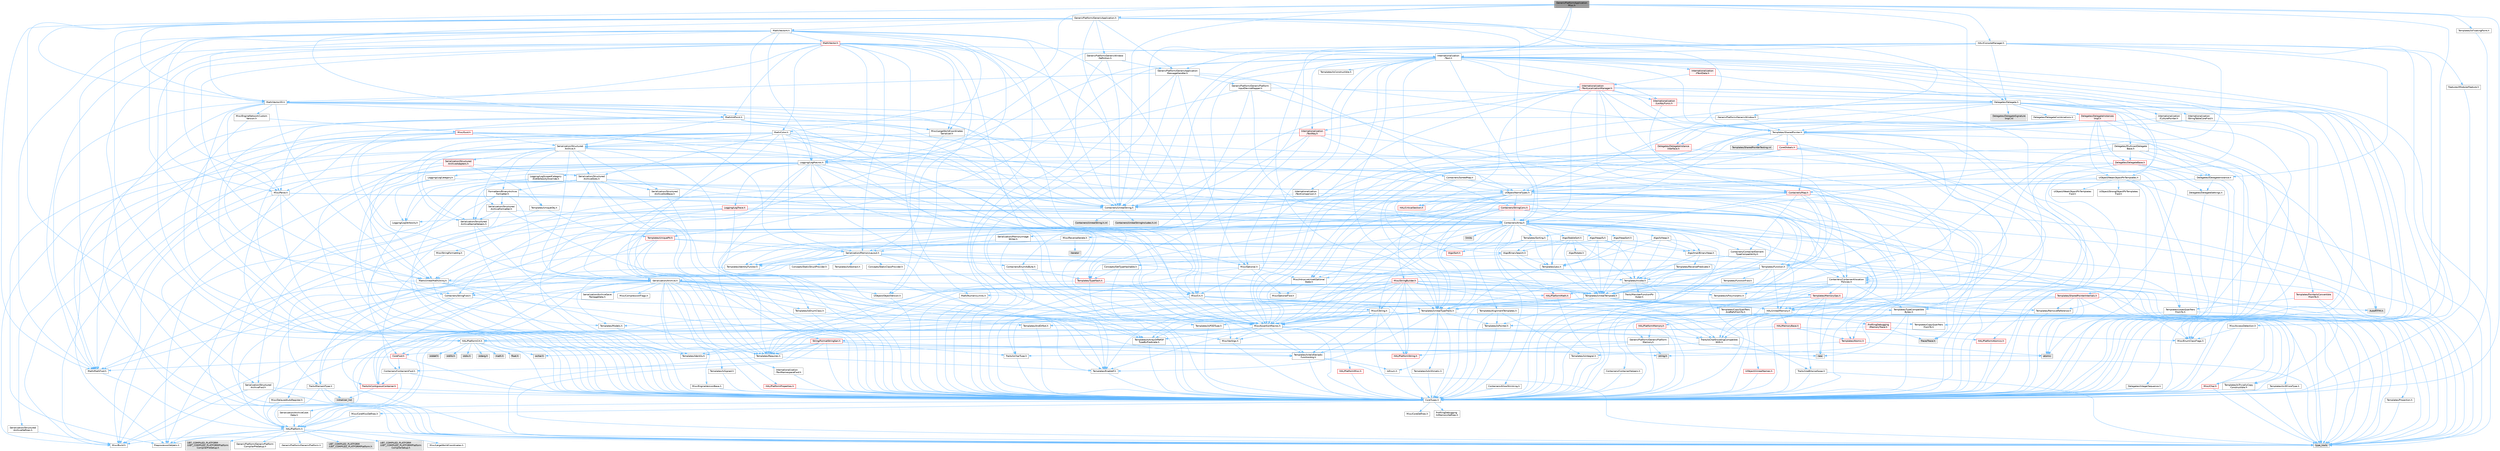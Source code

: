 digraph "GenericPlatformApplicationMisc.h"
{
 // INTERACTIVE_SVG=YES
 // LATEX_PDF_SIZE
  bgcolor="transparent";
  edge [fontname=Helvetica,fontsize=10,labelfontname=Helvetica,labelfontsize=10];
  node [fontname=Helvetica,fontsize=10,shape=box,height=0.2,width=0.4];
  Node1 [id="Node000001",label="GenericPlatformApplication\lMisc.h",height=0.2,width=0.4,color="gray40", fillcolor="grey60", style="filled", fontcolor="black",tooltip=" "];
  Node1 -> Node2 [id="edge1_Node000001_Node000002",color="steelblue1",style="solid",tooltip=" "];
  Node2 [id="Node000002",label="Containers/UnrealString.h",height=0.2,width=0.4,color="grey40", fillcolor="white", style="filled",URL="$d5/dba/UnrealString_8h.html",tooltip=" "];
  Node2 -> Node3 [id="edge2_Node000002_Node000003",color="steelblue1",style="solid",tooltip=" "];
  Node3 [id="Node000003",label="Containers/UnrealStringIncludes.h.inl",height=0.2,width=0.4,color="grey60", fillcolor="#E0E0E0", style="filled",tooltip=" "];
  Node2 -> Node4 [id="edge3_Node000002_Node000004",color="steelblue1",style="solid",tooltip=" "];
  Node4 [id="Node000004",label="Containers/UnrealString.h.inl",height=0.2,width=0.4,color="grey60", fillcolor="#E0E0E0", style="filled",tooltip=" "];
  Node2 -> Node5 [id="edge4_Node000002_Node000005",color="steelblue1",style="solid",tooltip=" "];
  Node5 [id="Node000005",label="Misc/StringFormatArg.h",height=0.2,width=0.4,color="grey40", fillcolor="white", style="filled",URL="$d2/d16/StringFormatArg_8h.html",tooltip=" "];
  Node5 -> Node6 [id="edge5_Node000005_Node000006",color="steelblue1",style="solid",tooltip=" "];
  Node6 [id="Node000006",label="Containers/ContainersFwd.h",height=0.2,width=0.4,color="grey40", fillcolor="white", style="filled",URL="$d4/d0a/ContainersFwd_8h.html",tooltip=" "];
  Node6 -> Node7 [id="edge6_Node000006_Node000007",color="steelblue1",style="solid",tooltip=" "];
  Node7 [id="Node000007",label="HAL/Platform.h",height=0.2,width=0.4,color="grey40", fillcolor="white", style="filled",URL="$d9/dd0/Platform_8h.html",tooltip=" "];
  Node7 -> Node8 [id="edge7_Node000007_Node000008",color="steelblue1",style="solid",tooltip=" "];
  Node8 [id="Node000008",label="Misc/Build.h",height=0.2,width=0.4,color="grey40", fillcolor="white", style="filled",URL="$d3/dbb/Build_8h.html",tooltip=" "];
  Node7 -> Node9 [id="edge8_Node000007_Node000009",color="steelblue1",style="solid",tooltip=" "];
  Node9 [id="Node000009",label="Misc/LargeWorldCoordinates.h",height=0.2,width=0.4,color="grey40", fillcolor="white", style="filled",URL="$d2/dcb/LargeWorldCoordinates_8h.html",tooltip=" "];
  Node7 -> Node10 [id="edge9_Node000007_Node000010",color="steelblue1",style="solid",tooltip=" "];
  Node10 [id="Node000010",label="type_traits",height=0.2,width=0.4,color="grey60", fillcolor="#E0E0E0", style="filled",tooltip=" "];
  Node7 -> Node11 [id="edge10_Node000007_Node000011",color="steelblue1",style="solid",tooltip=" "];
  Node11 [id="Node000011",label="PreprocessorHelpers.h",height=0.2,width=0.4,color="grey40", fillcolor="white", style="filled",URL="$db/ddb/PreprocessorHelpers_8h.html",tooltip=" "];
  Node7 -> Node12 [id="edge11_Node000007_Node000012",color="steelblue1",style="solid",tooltip=" "];
  Node12 [id="Node000012",label="UBT_COMPILED_PLATFORM\l/UBT_COMPILED_PLATFORMPlatform\lCompilerPreSetup.h",height=0.2,width=0.4,color="grey60", fillcolor="#E0E0E0", style="filled",tooltip=" "];
  Node7 -> Node13 [id="edge12_Node000007_Node000013",color="steelblue1",style="solid",tooltip=" "];
  Node13 [id="Node000013",label="GenericPlatform/GenericPlatform\lCompilerPreSetup.h",height=0.2,width=0.4,color="grey40", fillcolor="white", style="filled",URL="$d9/dc8/GenericPlatformCompilerPreSetup_8h.html",tooltip=" "];
  Node7 -> Node14 [id="edge13_Node000007_Node000014",color="steelblue1",style="solid",tooltip=" "];
  Node14 [id="Node000014",label="GenericPlatform/GenericPlatform.h",height=0.2,width=0.4,color="grey40", fillcolor="white", style="filled",URL="$d6/d84/GenericPlatform_8h.html",tooltip=" "];
  Node7 -> Node15 [id="edge14_Node000007_Node000015",color="steelblue1",style="solid",tooltip=" "];
  Node15 [id="Node000015",label="UBT_COMPILED_PLATFORM\l/UBT_COMPILED_PLATFORMPlatform.h",height=0.2,width=0.4,color="grey60", fillcolor="#E0E0E0", style="filled",tooltip=" "];
  Node7 -> Node16 [id="edge15_Node000007_Node000016",color="steelblue1",style="solid",tooltip=" "];
  Node16 [id="Node000016",label="UBT_COMPILED_PLATFORM\l/UBT_COMPILED_PLATFORMPlatform\lCompilerSetup.h",height=0.2,width=0.4,color="grey60", fillcolor="#E0E0E0", style="filled",tooltip=" "];
  Node6 -> Node17 [id="edge16_Node000006_Node000017",color="steelblue1",style="solid",tooltip=" "];
  Node17 [id="Node000017",label="CoreTypes.h",height=0.2,width=0.4,color="grey40", fillcolor="white", style="filled",URL="$dc/dec/CoreTypes_8h.html",tooltip=" "];
  Node17 -> Node7 [id="edge17_Node000017_Node000007",color="steelblue1",style="solid",tooltip=" "];
  Node17 -> Node18 [id="edge18_Node000017_Node000018",color="steelblue1",style="solid",tooltip=" "];
  Node18 [id="Node000018",label="ProfilingDebugging\l/UMemoryDefines.h",height=0.2,width=0.4,color="grey40", fillcolor="white", style="filled",URL="$d2/da2/UMemoryDefines_8h.html",tooltip=" "];
  Node17 -> Node19 [id="edge19_Node000017_Node000019",color="steelblue1",style="solid",tooltip=" "];
  Node19 [id="Node000019",label="Misc/CoreMiscDefines.h",height=0.2,width=0.4,color="grey40", fillcolor="white", style="filled",URL="$da/d38/CoreMiscDefines_8h.html",tooltip=" "];
  Node19 -> Node7 [id="edge20_Node000019_Node000007",color="steelblue1",style="solid",tooltip=" "];
  Node19 -> Node11 [id="edge21_Node000019_Node000011",color="steelblue1",style="solid",tooltip=" "];
  Node17 -> Node20 [id="edge22_Node000017_Node000020",color="steelblue1",style="solid",tooltip=" "];
  Node20 [id="Node000020",label="Misc/CoreDefines.h",height=0.2,width=0.4,color="grey40", fillcolor="white", style="filled",URL="$d3/dd2/CoreDefines_8h.html",tooltip=" "];
  Node6 -> Node21 [id="edge23_Node000006_Node000021",color="steelblue1",style="solid",tooltip=" "];
  Node21 [id="Node000021",label="Traits/IsContiguousContainer.h",height=0.2,width=0.4,color="red", fillcolor="#FFF0F0", style="filled",URL="$d5/d3c/IsContiguousContainer_8h.html",tooltip=" "];
  Node21 -> Node17 [id="edge24_Node000021_Node000017",color="steelblue1",style="solid",tooltip=" "];
  Node21 -> Node23 [id="edge25_Node000021_Node000023",color="steelblue1",style="solid",tooltip=" "];
  Node23 [id="Node000023",label="initializer_list",height=0.2,width=0.4,color="grey60", fillcolor="#E0E0E0", style="filled",tooltip=" "];
  Node1 -> Node17 [id="edge26_Node000001_Node000017",color="steelblue1",style="solid",tooltip=" "];
  Node1 -> Node24 [id="edge27_Node000001_Node000024",color="steelblue1",style="solid",tooltip=" "];
  Node24 [id="Node000024",label="GenericPlatform/GenericApplication.h",height=0.2,width=0.4,color="grey40", fillcolor="white", style="filled",URL="$d2/d23/GenericApplication_8h.html",tooltip=" "];
  Node24 -> Node25 [id="edge28_Node000024_Node000025",color="steelblue1",style="solid",tooltip=" "];
  Node25 [id="Node000025",label="Containers/Array.h",height=0.2,width=0.4,color="grey40", fillcolor="white", style="filled",URL="$df/dd0/Array_8h.html",tooltip=" "];
  Node25 -> Node17 [id="edge29_Node000025_Node000017",color="steelblue1",style="solid",tooltip=" "];
  Node25 -> Node26 [id="edge30_Node000025_Node000026",color="steelblue1",style="solid",tooltip=" "];
  Node26 [id="Node000026",label="Misc/AssertionMacros.h",height=0.2,width=0.4,color="grey40", fillcolor="white", style="filled",URL="$d0/dfa/AssertionMacros_8h.html",tooltip=" "];
  Node26 -> Node17 [id="edge31_Node000026_Node000017",color="steelblue1",style="solid",tooltip=" "];
  Node26 -> Node7 [id="edge32_Node000026_Node000007",color="steelblue1",style="solid",tooltip=" "];
  Node26 -> Node27 [id="edge33_Node000026_Node000027",color="steelblue1",style="solid",tooltip=" "];
  Node27 [id="Node000027",label="HAL/PlatformMisc.h",height=0.2,width=0.4,color="red", fillcolor="#FFF0F0", style="filled",URL="$d0/df5/PlatformMisc_8h.html",tooltip=" "];
  Node27 -> Node17 [id="edge34_Node000027_Node000017",color="steelblue1",style="solid",tooltip=" "];
  Node26 -> Node11 [id="edge35_Node000026_Node000011",color="steelblue1",style="solid",tooltip=" "];
  Node26 -> Node59 [id="edge36_Node000026_Node000059",color="steelblue1",style="solid",tooltip=" "];
  Node59 [id="Node000059",label="Templates/EnableIf.h",height=0.2,width=0.4,color="grey40", fillcolor="white", style="filled",URL="$d7/d60/EnableIf_8h.html",tooltip=" "];
  Node59 -> Node17 [id="edge37_Node000059_Node000017",color="steelblue1",style="solid",tooltip=" "];
  Node26 -> Node60 [id="edge38_Node000026_Node000060",color="steelblue1",style="solid",tooltip=" "];
  Node60 [id="Node000060",label="Templates/IsArrayOrRefOf\lTypeByPredicate.h",height=0.2,width=0.4,color="grey40", fillcolor="white", style="filled",URL="$d6/da1/IsArrayOrRefOfTypeByPredicate_8h.html",tooltip=" "];
  Node60 -> Node17 [id="edge39_Node000060_Node000017",color="steelblue1",style="solid",tooltip=" "];
  Node26 -> Node61 [id="edge40_Node000026_Node000061",color="steelblue1",style="solid",tooltip=" "];
  Node61 [id="Node000061",label="Templates/IsValidVariadic\lFunctionArg.h",height=0.2,width=0.4,color="grey40", fillcolor="white", style="filled",URL="$d0/dc8/IsValidVariadicFunctionArg_8h.html",tooltip=" "];
  Node61 -> Node17 [id="edge41_Node000061_Node000017",color="steelblue1",style="solid",tooltip=" "];
  Node61 -> Node62 [id="edge42_Node000061_Node000062",color="steelblue1",style="solid",tooltip=" "];
  Node62 [id="Node000062",label="IsEnum.h",height=0.2,width=0.4,color="grey40", fillcolor="white", style="filled",URL="$d4/de5/IsEnum_8h.html",tooltip=" "];
  Node61 -> Node10 [id="edge43_Node000061_Node000010",color="steelblue1",style="solid",tooltip=" "];
  Node26 -> Node63 [id="edge44_Node000026_Node000063",color="steelblue1",style="solid",tooltip=" "];
  Node63 [id="Node000063",label="Traits/IsCharEncodingCompatible\lWith.h",height=0.2,width=0.4,color="grey40", fillcolor="white", style="filled",URL="$df/dd1/IsCharEncodingCompatibleWith_8h.html",tooltip=" "];
  Node63 -> Node10 [id="edge45_Node000063_Node000010",color="steelblue1",style="solid",tooltip=" "];
  Node63 -> Node64 [id="edge46_Node000063_Node000064",color="steelblue1",style="solid",tooltip=" "];
  Node64 [id="Node000064",label="Traits/IsCharType.h",height=0.2,width=0.4,color="grey40", fillcolor="white", style="filled",URL="$db/d51/IsCharType_8h.html",tooltip=" "];
  Node64 -> Node17 [id="edge47_Node000064_Node000017",color="steelblue1",style="solid",tooltip=" "];
  Node26 -> Node65 [id="edge48_Node000026_Node000065",color="steelblue1",style="solid",tooltip=" "];
  Node65 [id="Node000065",label="Misc/VarArgs.h",height=0.2,width=0.4,color="grey40", fillcolor="white", style="filled",URL="$d5/d6f/VarArgs_8h.html",tooltip=" "];
  Node65 -> Node17 [id="edge49_Node000065_Node000017",color="steelblue1",style="solid",tooltip=" "];
  Node26 -> Node66 [id="edge50_Node000026_Node000066",color="steelblue1",style="solid",tooltip=" "];
  Node66 [id="Node000066",label="String/FormatStringSan.h",height=0.2,width=0.4,color="red", fillcolor="#FFF0F0", style="filled",URL="$d3/d8b/FormatStringSan_8h.html",tooltip=" "];
  Node66 -> Node10 [id="edge51_Node000066_Node000010",color="steelblue1",style="solid",tooltip=" "];
  Node66 -> Node17 [id="edge52_Node000066_Node000017",color="steelblue1",style="solid",tooltip=" "];
  Node66 -> Node67 [id="edge53_Node000066_Node000067",color="steelblue1",style="solid",tooltip=" "];
  Node67 [id="Node000067",label="Templates/Requires.h",height=0.2,width=0.4,color="grey40", fillcolor="white", style="filled",URL="$dc/d96/Requires_8h.html",tooltip=" "];
  Node67 -> Node59 [id="edge54_Node000067_Node000059",color="steelblue1",style="solid",tooltip=" "];
  Node67 -> Node10 [id="edge55_Node000067_Node000010",color="steelblue1",style="solid",tooltip=" "];
  Node66 -> Node68 [id="edge56_Node000066_Node000068",color="steelblue1",style="solid",tooltip=" "];
  Node68 [id="Node000068",label="Templates/Identity.h",height=0.2,width=0.4,color="grey40", fillcolor="white", style="filled",URL="$d0/dd5/Identity_8h.html",tooltip=" "];
  Node66 -> Node61 [id="edge57_Node000066_Node000061",color="steelblue1",style="solid",tooltip=" "];
  Node66 -> Node64 [id="edge58_Node000066_Node000064",color="steelblue1",style="solid",tooltip=" "];
  Node66 -> Node6 [id="edge59_Node000066_Node000006",color="steelblue1",style="solid",tooltip=" "];
  Node26 -> Node72 [id="edge60_Node000026_Node000072",color="steelblue1",style="solid",tooltip=" "];
  Node72 [id="Node000072",label="atomic",height=0.2,width=0.4,color="grey60", fillcolor="#E0E0E0", style="filled",tooltip=" "];
  Node25 -> Node73 [id="edge61_Node000025_Node000073",color="steelblue1",style="solid",tooltip=" "];
  Node73 [id="Node000073",label="Misc/IntrusiveUnsetOptional\lState.h",height=0.2,width=0.4,color="grey40", fillcolor="white", style="filled",URL="$d2/d0a/IntrusiveUnsetOptionalState_8h.html",tooltip=" "];
  Node73 -> Node74 [id="edge62_Node000073_Node000074",color="steelblue1",style="solid",tooltip=" "];
  Node74 [id="Node000074",label="Misc/OptionalFwd.h",height=0.2,width=0.4,color="grey40", fillcolor="white", style="filled",URL="$dc/d50/OptionalFwd_8h.html",tooltip=" "];
  Node25 -> Node75 [id="edge63_Node000025_Node000075",color="steelblue1",style="solid",tooltip=" "];
  Node75 [id="Node000075",label="Misc/ReverseIterate.h",height=0.2,width=0.4,color="grey40", fillcolor="white", style="filled",URL="$db/de3/ReverseIterate_8h.html",tooltip=" "];
  Node75 -> Node7 [id="edge64_Node000075_Node000007",color="steelblue1",style="solid",tooltip=" "];
  Node75 -> Node76 [id="edge65_Node000075_Node000076",color="steelblue1",style="solid",tooltip=" "];
  Node76 [id="Node000076",label="iterator",height=0.2,width=0.4,color="grey60", fillcolor="#E0E0E0", style="filled",tooltip=" "];
  Node25 -> Node77 [id="edge66_Node000025_Node000077",color="steelblue1",style="solid",tooltip=" "];
  Node77 [id="Node000077",label="HAL/UnrealMemory.h",height=0.2,width=0.4,color="grey40", fillcolor="white", style="filled",URL="$d9/d96/UnrealMemory_8h.html",tooltip=" "];
  Node77 -> Node17 [id="edge67_Node000077_Node000017",color="steelblue1",style="solid",tooltip=" "];
  Node77 -> Node78 [id="edge68_Node000077_Node000078",color="steelblue1",style="solid",tooltip=" "];
  Node78 [id="Node000078",label="GenericPlatform/GenericPlatform\lMemory.h",height=0.2,width=0.4,color="grey40", fillcolor="white", style="filled",URL="$dd/d22/GenericPlatformMemory_8h.html",tooltip=" "];
  Node78 -> Node31 [id="edge69_Node000078_Node000031",color="steelblue1",style="solid",tooltip=" "];
  Node31 [id="Node000031",label="CoreFwd.h",height=0.2,width=0.4,color="red", fillcolor="#FFF0F0", style="filled",URL="$d1/d1e/CoreFwd_8h.html",tooltip=" "];
  Node31 -> Node17 [id="edge70_Node000031_Node000017",color="steelblue1",style="solid",tooltip=" "];
  Node31 -> Node6 [id="edge71_Node000031_Node000006",color="steelblue1",style="solid",tooltip=" "];
  Node31 -> Node32 [id="edge72_Node000031_Node000032",color="steelblue1",style="solid",tooltip=" "];
  Node32 [id="Node000032",label="Math/MathFwd.h",height=0.2,width=0.4,color="grey40", fillcolor="white", style="filled",URL="$d2/d10/MathFwd_8h.html",tooltip=" "];
  Node32 -> Node7 [id="edge73_Node000032_Node000007",color="steelblue1",style="solid",tooltip=" "];
  Node78 -> Node17 [id="edge74_Node000078_Node000017",color="steelblue1",style="solid",tooltip=" "];
  Node78 -> Node79 [id="edge75_Node000078_Node000079",color="steelblue1",style="solid",tooltip=" "];
  Node79 [id="Node000079",label="HAL/PlatformString.h",height=0.2,width=0.4,color="red", fillcolor="#FFF0F0", style="filled",URL="$db/db5/PlatformString_8h.html",tooltip=" "];
  Node79 -> Node17 [id="edge76_Node000079_Node000017",color="steelblue1",style="solid",tooltip=" "];
  Node78 -> Node44 [id="edge77_Node000078_Node000044",color="steelblue1",style="solid",tooltip=" "];
  Node44 [id="Node000044",label="string.h",height=0.2,width=0.4,color="grey60", fillcolor="#E0E0E0", style="filled",tooltip=" "];
  Node78 -> Node37 [id="edge78_Node000078_Node000037",color="steelblue1",style="solid",tooltip=" "];
  Node37 [id="Node000037",label="wchar.h",height=0.2,width=0.4,color="grey60", fillcolor="#E0E0E0", style="filled",tooltip=" "];
  Node77 -> Node81 [id="edge79_Node000077_Node000081",color="steelblue1",style="solid",tooltip=" "];
  Node81 [id="Node000081",label="HAL/MemoryBase.h",height=0.2,width=0.4,color="red", fillcolor="#FFF0F0", style="filled",URL="$d6/d9f/MemoryBase_8h.html",tooltip=" "];
  Node81 -> Node17 [id="edge80_Node000081_Node000017",color="steelblue1",style="solid",tooltip=" "];
  Node81 -> Node52 [id="edge81_Node000081_Node000052",color="steelblue1",style="solid",tooltip=" "];
  Node52 [id="Node000052",label="HAL/PlatformAtomics.h",height=0.2,width=0.4,color="red", fillcolor="#FFF0F0", style="filled",URL="$d3/d36/PlatformAtomics_8h.html",tooltip=" "];
  Node52 -> Node17 [id="edge82_Node000052_Node000017",color="steelblue1",style="solid",tooltip=" "];
  Node81 -> Node35 [id="edge83_Node000081_Node000035",color="steelblue1",style="solid",tooltip=" "];
  Node35 [id="Node000035",label="HAL/PlatformCrt.h",height=0.2,width=0.4,color="grey40", fillcolor="white", style="filled",URL="$d8/d75/PlatformCrt_8h.html",tooltip=" "];
  Node35 -> Node36 [id="edge84_Node000035_Node000036",color="steelblue1",style="solid",tooltip=" "];
  Node36 [id="Node000036",label="new",height=0.2,width=0.4,color="grey60", fillcolor="#E0E0E0", style="filled",tooltip=" "];
  Node35 -> Node37 [id="edge85_Node000035_Node000037",color="steelblue1",style="solid",tooltip=" "];
  Node35 -> Node38 [id="edge86_Node000035_Node000038",color="steelblue1",style="solid",tooltip=" "];
  Node38 [id="Node000038",label="stddef.h",height=0.2,width=0.4,color="grey60", fillcolor="#E0E0E0", style="filled",tooltip=" "];
  Node35 -> Node39 [id="edge87_Node000035_Node000039",color="steelblue1",style="solid",tooltip=" "];
  Node39 [id="Node000039",label="stdlib.h",height=0.2,width=0.4,color="grey60", fillcolor="#E0E0E0", style="filled",tooltip=" "];
  Node35 -> Node40 [id="edge88_Node000035_Node000040",color="steelblue1",style="solid",tooltip=" "];
  Node40 [id="Node000040",label="stdio.h",height=0.2,width=0.4,color="grey60", fillcolor="#E0E0E0", style="filled",tooltip=" "];
  Node35 -> Node41 [id="edge89_Node000035_Node000041",color="steelblue1",style="solid",tooltip=" "];
  Node41 [id="Node000041",label="stdarg.h",height=0.2,width=0.4,color="grey60", fillcolor="#E0E0E0", style="filled",tooltip=" "];
  Node35 -> Node42 [id="edge90_Node000035_Node000042",color="steelblue1",style="solid",tooltip=" "];
  Node42 [id="Node000042",label="math.h",height=0.2,width=0.4,color="grey60", fillcolor="#E0E0E0", style="filled",tooltip=" "];
  Node35 -> Node43 [id="edge91_Node000035_Node000043",color="steelblue1",style="solid",tooltip=" "];
  Node43 [id="Node000043",label="float.h",height=0.2,width=0.4,color="grey60", fillcolor="#E0E0E0", style="filled",tooltip=" "];
  Node35 -> Node44 [id="edge92_Node000035_Node000044",color="steelblue1",style="solid",tooltip=" "];
  Node81 -> Node85 [id="edge93_Node000081_Node000085",color="steelblue1",style="solid",tooltip=" "];
  Node85 [id="Node000085",label="Templates/Atomic.h",height=0.2,width=0.4,color="red", fillcolor="#FFF0F0", style="filled",URL="$d3/d91/Atomic_8h.html",tooltip=" "];
  Node85 -> Node88 [id="edge94_Node000085_Node000088",color="steelblue1",style="solid",tooltip=" "];
  Node88 [id="Node000088",label="Templates/IsIntegral.h",height=0.2,width=0.4,color="grey40", fillcolor="white", style="filled",URL="$da/d64/IsIntegral_8h.html",tooltip=" "];
  Node88 -> Node17 [id="edge95_Node000088_Node000017",color="steelblue1",style="solid",tooltip=" "];
  Node85 -> Node72 [id="edge96_Node000085_Node000072",color="steelblue1",style="solid",tooltip=" "];
  Node77 -> Node94 [id="edge97_Node000077_Node000094",color="steelblue1",style="solid",tooltip=" "];
  Node94 [id="Node000094",label="HAL/PlatformMemory.h",height=0.2,width=0.4,color="red", fillcolor="#FFF0F0", style="filled",URL="$de/d68/PlatformMemory_8h.html",tooltip=" "];
  Node94 -> Node17 [id="edge98_Node000094_Node000017",color="steelblue1",style="solid",tooltip=" "];
  Node94 -> Node78 [id="edge99_Node000094_Node000078",color="steelblue1",style="solid",tooltip=" "];
  Node77 -> Node96 [id="edge100_Node000077_Node000096",color="steelblue1",style="solid",tooltip=" "];
  Node96 [id="Node000096",label="ProfilingDebugging\l/MemoryTrace.h",height=0.2,width=0.4,color="red", fillcolor="#FFF0F0", style="filled",URL="$da/dd7/MemoryTrace_8h.html",tooltip=" "];
  Node96 -> Node7 [id="edge101_Node000096_Node000007",color="steelblue1",style="solid",tooltip=" "];
  Node96 -> Node47 [id="edge102_Node000096_Node000047",color="steelblue1",style="solid",tooltip=" "];
  Node47 [id="Node000047",label="Misc/EnumClassFlags.h",height=0.2,width=0.4,color="grey40", fillcolor="white", style="filled",URL="$d8/de7/EnumClassFlags_8h.html",tooltip=" "];
  Node96 -> Node58 [id="edge103_Node000096_Node000058",color="steelblue1",style="solid",tooltip=" "];
  Node58 [id="Node000058",label="Trace/Trace.h",height=0.2,width=0.4,color="grey60", fillcolor="#E0E0E0", style="filled",tooltip=" "];
  Node77 -> Node97 [id="edge104_Node000077_Node000097",color="steelblue1",style="solid",tooltip=" "];
  Node97 [id="Node000097",label="Templates/IsPointer.h",height=0.2,width=0.4,color="grey40", fillcolor="white", style="filled",URL="$d7/d05/IsPointer_8h.html",tooltip=" "];
  Node97 -> Node17 [id="edge105_Node000097_Node000017",color="steelblue1",style="solid",tooltip=" "];
  Node25 -> Node98 [id="edge106_Node000025_Node000098",color="steelblue1",style="solid",tooltip=" "];
  Node98 [id="Node000098",label="Templates/UnrealTypeTraits.h",height=0.2,width=0.4,color="grey40", fillcolor="white", style="filled",URL="$d2/d2d/UnrealTypeTraits_8h.html",tooltip=" "];
  Node98 -> Node17 [id="edge107_Node000098_Node000017",color="steelblue1",style="solid",tooltip=" "];
  Node98 -> Node97 [id="edge108_Node000098_Node000097",color="steelblue1",style="solid",tooltip=" "];
  Node98 -> Node26 [id="edge109_Node000098_Node000026",color="steelblue1",style="solid",tooltip=" "];
  Node98 -> Node90 [id="edge110_Node000098_Node000090",color="steelblue1",style="solid",tooltip=" "];
  Node90 [id="Node000090",label="Templates/AndOrNot.h",height=0.2,width=0.4,color="grey40", fillcolor="white", style="filled",URL="$db/d0a/AndOrNot_8h.html",tooltip=" "];
  Node90 -> Node17 [id="edge111_Node000090_Node000017",color="steelblue1",style="solid",tooltip=" "];
  Node98 -> Node59 [id="edge112_Node000098_Node000059",color="steelblue1",style="solid",tooltip=" "];
  Node98 -> Node99 [id="edge113_Node000098_Node000099",color="steelblue1",style="solid",tooltip=" "];
  Node99 [id="Node000099",label="Templates/IsArithmetic.h",height=0.2,width=0.4,color="grey40", fillcolor="white", style="filled",URL="$d2/d5d/IsArithmetic_8h.html",tooltip=" "];
  Node99 -> Node17 [id="edge114_Node000099_Node000017",color="steelblue1",style="solid",tooltip=" "];
  Node98 -> Node62 [id="edge115_Node000098_Node000062",color="steelblue1",style="solid",tooltip=" "];
  Node98 -> Node100 [id="edge116_Node000098_Node000100",color="steelblue1",style="solid",tooltip=" "];
  Node100 [id="Node000100",label="Templates/Models.h",height=0.2,width=0.4,color="grey40", fillcolor="white", style="filled",URL="$d3/d0c/Models_8h.html",tooltip=" "];
  Node100 -> Node68 [id="edge117_Node000100_Node000068",color="steelblue1",style="solid",tooltip=" "];
  Node98 -> Node101 [id="edge118_Node000098_Node000101",color="steelblue1",style="solid",tooltip=" "];
  Node101 [id="Node000101",label="Templates/IsPODType.h",height=0.2,width=0.4,color="grey40", fillcolor="white", style="filled",URL="$d7/db1/IsPODType_8h.html",tooltip=" "];
  Node101 -> Node17 [id="edge119_Node000101_Node000017",color="steelblue1",style="solid",tooltip=" "];
  Node98 -> Node102 [id="edge120_Node000098_Node000102",color="steelblue1",style="solid",tooltip=" "];
  Node102 [id="Node000102",label="Templates/IsUECoreType.h",height=0.2,width=0.4,color="grey40", fillcolor="white", style="filled",URL="$d1/db8/IsUECoreType_8h.html",tooltip=" "];
  Node102 -> Node17 [id="edge121_Node000102_Node000017",color="steelblue1",style="solid",tooltip=" "];
  Node102 -> Node10 [id="edge122_Node000102_Node000010",color="steelblue1",style="solid",tooltip=" "];
  Node98 -> Node91 [id="edge123_Node000098_Node000091",color="steelblue1",style="solid",tooltip=" "];
  Node91 [id="Node000091",label="Templates/IsTriviallyCopy\lConstructible.h",height=0.2,width=0.4,color="grey40", fillcolor="white", style="filled",URL="$d3/d78/IsTriviallyCopyConstructible_8h.html",tooltip=" "];
  Node91 -> Node17 [id="edge124_Node000091_Node000017",color="steelblue1",style="solid",tooltip=" "];
  Node91 -> Node10 [id="edge125_Node000091_Node000010",color="steelblue1",style="solid",tooltip=" "];
  Node25 -> Node103 [id="edge126_Node000025_Node000103",color="steelblue1",style="solid",tooltip=" "];
  Node103 [id="Node000103",label="Templates/UnrealTemplate.h",height=0.2,width=0.4,color="grey40", fillcolor="white", style="filled",URL="$d4/d24/UnrealTemplate_8h.html",tooltip=" "];
  Node103 -> Node17 [id="edge127_Node000103_Node000017",color="steelblue1",style="solid",tooltip=" "];
  Node103 -> Node97 [id="edge128_Node000103_Node000097",color="steelblue1",style="solid",tooltip=" "];
  Node103 -> Node77 [id="edge129_Node000103_Node000077",color="steelblue1",style="solid",tooltip=" "];
  Node103 -> Node104 [id="edge130_Node000103_Node000104",color="steelblue1",style="solid",tooltip=" "];
  Node104 [id="Node000104",label="Templates/CopyQualifiers\lAndRefsFromTo.h",height=0.2,width=0.4,color="grey40", fillcolor="white", style="filled",URL="$d3/db3/CopyQualifiersAndRefsFromTo_8h.html",tooltip=" "];
  Node104 -> Node105 [id="edge131_Node000104_Node000105",color="steelblue1",style="solid",tooltip=" "];
  Node105 [id="Node000105",label="Templates/CopyQualifiers\lFromTo.h",height=0.2,width=0.4,color="grey40", fillcolor="white", style="filled",URL="$d5/db4/CopyQualifiersFromTo_8h.html",tooltip=" "];
  Node103 -> Node98 [id="edge132_Node000103_Node000098",color="steelblue1",style="solid",tooltip=" "];
  Node103 -> Node106 [id="edge133_Node000103_Node000106",color="steelblue1",style="solid",tooltip=" "];
  Node106 [id="Node000106",label="Templates/RemoveReference.h",height=0.2,width=0.4,color="grey40", fillcolor="white", style="filled",URL="$da/dbe/RemoveReference_8h.html",tooltip=" "];
  Node106 -> Node17 [id="edge134_Node000106_Node000017",color="steelblue1",style="solid",tooltip=" "];
  Node103 -> Node67 [id="edge135_Node000103_Node000067",color="steelblue1",style="solid",tooltip=" "];
  Node103 -> Node107 [id="edge136_Node000103_Node000107",color="steelblue1",style="solid",tooltip=" "];
  Node107 [id="Node000107",label="Templates/TypeCompatible\lBytes.h",height=0.2,width=0.4,color="grey40", fillcolor="white", style="filled",URL="$df/d0a/TypeCompatibleBytes_8h.html",tooltip=" "];
  Node107 -> Node17 [id="edge137_Node000107_Node000017",color="steelblue1",style="solid",tooltip=" "];
  Node107 -> Node44 [id="edge138_Node000107_Node000044",color="steelblue1",style="solid",tooltip=" "];
  Node107 -> Node36 [id="edge139_Node000107_Node000036",color="steelblue1",style="solid",tooltip=" "];
  Node107 -> Node10 [id="edge140_Node000107_Node000010",color="steelblue1",style="solid",tooltip=" "];
  Node103 -> Node68 [id="edge141_Node000103_Node000068",color="steelblue1",style="solid",tooltip=" "];
  Node103 -> Node21 [id="edge142_Node000103_Node000021",color="steelblue1",style="solid",tooltip=" "];
  Node103 -> Node108 [id="edge143_Node000103_Node000108",color="steelblue1",style="solid",tooltip=" "];
  Node108 [id="Node000108",label="Traits/UseBitwiseSwap.h",height=0.2,width=0.4,color="grey40", fillcolor="white", style="filled",URL="$db/df3/UseBitwiseSwap_8h.html",tooltip=" "];
  Node108 -> Node17 [id="edge144_Node000108_Node000017",color="steelblue1",style="solid",tooltip=" "];
  Node108 -> Node10 [id="edge145_Node000108_Node000010",color="steelblue1",style="solid",tooltip=" "];
  Node103 -> Node10 [id="edge146_Node000103_Node000010",color="steelblue1",style="solid",tooltip=" "];
  Node25 -> Node109 [id="edge147_Node000025_Node000109",color="steelblue1",style="solid",tooltip=" "];
  Node109 [id="Node000109",label="Containers/AllowShrinking.h",height=0.2,width=0.4,color="grey40", fillcolor="white", style="filled",URL="$d7/d1a/AllowShrinking_8h.html",tooltip=" "];
  Node109 -> Node17 [id="edge148_Node000109_Node000017",color="steelblue1",style="solid",tooltip=" "];
  Node25 -> Node110 [id="edge149_Node000025_Node000110",color="steelblue1",style="solid",tooltip=" "];
  Node110 [id="Node000110",label="Containers/ContainerAllocation\lPolicies.h",height=0.2,width=0.4,color="grey40", fillcolor="white", style="filled",URL="$d7/dff/ContainerAllocationPolicies_8h.html",tooltip=" "];
  Node110 -> Node17 [id="edge150_Node000110_Node000017",color="steelblue1",style="solid",tooltip=" "];
  Node110 -> Node111 [id="edge151_Node000110_Node000111",color="steelblue1",style="solid",tooltip=" "];
  Node111 [id="Node000111",label="Containers/ContainerHelpers.h",height=0.2,width=0.4,color="grey40", fillcolor="white", style="filled",URL="$d7/d33/ContainerHelpers_8h.html",tooltip=" "];
  Node111 -> Node17 [id="edge152_Node000111_Node000017",color="steelblue1",style="solid",tooltip=" "];
  Node110 -> Node110 [id="edge153_Node000110_Node000110",color="steelblue1",style="solid",tooltip=" "];
  Node110 -> Node112 [id="edge154_Node000110_Node000112",color="steelblue1",style="solid",tooltip=" "];
  Node112 [id="Node000112",label="HAL/PlatformMath.h",height=0.2,width=0.4,color="red", fillcolor="#FFF0F0", style="filled",URL="$dc/d53/PlatformMath_8h.html",tooltip=" "];
  Node112 -> Node17 [id="edge155_Node000112_Node000017",color="steelblue1",style="solid",tooltip=" "];
  Node110 -> Node77 [id="edge156_Node000110_Node000077",color="steelblue1",style="solid",tooltip=" "];
  Node110 -> Node45 [id="edge157_Node000110_Node000045",color="steelblue1",style="solid",tooltip=" "];
  Node45 [id="Node000045",label="Math/NumericLimits.h",height=0.2,width=0.4,color="grey40", fillcolor="white", style="filled",URL="$df/d1b/NumericLimits_8h.html",tooltip=" "];
  Node45 -> Node17 [id="edge158_Node000045_Node000017",color="steelblue1",style="solid",tooltip=" "];
  Node110 -> Node26 [id="edge159_Node000110_Node000026",color="steelblue1",style="solid",tooltip=" "];
  Node110 -> Node120 [id="edge160_Node000110_Node000120",color="steelblue1",style="solid",tooltip=" "];
  Node120 [id="Node000120",label="Templates/IsPolymorphic.h",height=0.2,width=0.4,color="grey40", fillcolor="white", style="filled",URL="$dc/d20/IsPolymorphic_8h.html",tooltip=" "];
  Node110 -> Node121 [id="edge161_Node000110_Node000121",color="steelblue1",style="solid",tooltip=" "];
  Node121 [id="Node000121",label="Templates/MemoryOps.h",height=0.2,width=0.4,color="red", fillcolor="#FFF0F0", style="filled",URL="$db/dea/MemoryOps_8h.html",tooltip=" "];
  Node121 -> Node17 [id="edge162_Node000121_Node000017",color="steelblue1",style="solid",tooltip=" "];
  Node121 -> Node77 [id="edge163_Node000121_Node000077",color="steelblue1",style="solid",tooltip=" "];
  Node121 -> Node91 [id="edge164_Node000121_Node000091",color="steelblue1",style="solid",tooltip=" "];
  Node121 -> Node67 [id="edge165_Node000121_Node000067",color="steelblue1",style="solid",tooltip=" "];
  Node121 -> Node98 [id="edge166_Node000121_Node000098",color="steelblue1",style="solid",tooltip=" "];
  Node121 -> Node108 [id="edge167_Node000121_Node000108",color="steelblue1",style="solid",tooltip=" "];
  Node121 -> Node36 [id="edge168_Node000121_Node000036",color="steelblue1",style="solid",tooltip=" "];
  Node121 -> Node10 [id="edge169_Node000121_Node000010",color="steelblue1",style="solid",tooltip=" "];
  Node110 -> Node107 [id="edge170_Node000110_Node000107",color="steelblue1",style="solid",tooltip=" "];
  Node110 -> Node10 [id="edge171_Node000110_Node000010",color="steelblue1",style="solid",tooltip=" "];
  Node25 -> Node122 [id="edge172_Node000025_Node000122",color="steelblue1",style="solid",tooltip=" "];
  Node122 [id="Node000122",label="Containers/ContainerElement\lTypeCompatibility.h",height=0.2,width=0.4,color="grey40", fillcolor="white", style="filled",URL="$df/ddf/ContainerElementTypeCompatibility_8h.html",tooltip=" "];
  Node122 -> Node17 [id="edge173_Node000122_Node000017",color="steelblue1",style="solid",tooltip=" "];
  Node122 -> Node98 [id="edge174_Node000122_Node000098",color="steelblue1",style="solid",tooltip=" "];
  Node25 -> Node123 [id="edge175_Node000025_Node000123",color="steelblue1",style="solid",tooltip=" "];
  Node123 [id="Node000123",label="Serialization/Archive.h",height=0.2,width=0.4,color="grey40", fillcolor="white", style="filled",URL="$d7/d3b/Archive_8h.html",tooltip=" "];
  Node123 -> Node31 [id="edge176_Node000123_Node000031",color="steelblue1",style="solid",tooltip=" "];
  Node123 -> Node17 [id="edge177_Node000123_Node000017",color="steelblue1",style="solid",tooltip=" "];
  Node123 -> Node124 [id="edge178_Node000123_Node000124",color="steelblue1",style="solid",tooltip=" "];
  Node124 [id="Node000124",label="HAL/PlatformProperties.h",height=0.2,width=0.4,color="red", fillcolor="#FFF0F0", style="filled",URL="$d9/db0/PlatformProperties_8h.html",tooltip=" "];
  Node124 -> Node17 [id="edge179_Node000124_Node000017",color="steelblue1",style="solid",tooltip=" "];
  Node123 -> Node127 [id="edge180_Node000123_Node000127",color="steelblue1",style="solid",tooltip=" "];
  Node127 [id="Node000127",label="Internationalization\l/TextNamespaceFwd.h",height=0.2,width=0.4,color="grey40", fillcolor="white", style="filled",URL="$d8/d97/TextNamespaceFwd_8h.html",tooltip=" "];
  Node127 -> Node17 [id="edge181_Node000127_Node000017",color="steelblue1",style="solid",tooltip=" "];
  Node123 -> Node32 [id="edge182_Node000123_Node000032",color="steelblue1",style="solid",tooltip=" "];
  Node123 -> Node26 [id="edge183_Node000123_Node000026",color="steelblue1",style="solid",tooltip=" "];
  Node123 -> Node8 [id="edge184_Node000123_Node000008",color="steelblue1",style="solid",tooltip=" "];
  Node123 -> Node46 [id="edge185_Node000123_Node000046",color="steelblue1",style="solid",tooltip=" "];
  Node46 [id="Node000046",label="Misc/CompressionFlags.h",height=0.2,width=0.4,color="grey40", fillcolor="white", style="filled",URL="$d9/d76/CompressionFlags_8h.html",tooltip=" "];
  Node123 -> Node128 [id="edge186_Node000123_Node000128",color="steelblue1",style="solid",tooltip=" "];
  Node128 [id="Node000128",label="Misc/EngineVersionBase.h",height=0.2,width=0.4,color="grey40", fillcolor="white", style="filled",URL="$d5/d2b/EngineVersionBase_8h.html",tooltip=" "];
  Node128 -> Node17 [id="edge187_Node000128_Node000017",color="steelblue1",style="solid",tooltip=" "];
  Node123 -> Node65 [id="edge188_Node000123_Node000065",color="steelblue1",style="solid",tooltip=" "];
  Node123 -> Node129 [id="edge189_Node000123_Node000129",color="steelblue1",style="solid",tooltip=" "];
  Node129 [id="Node000129",label="Serialization/ArchiveCook\lData.h",height=0.2,width=0.4,color="grey40", fillcolor="white", style="filled",URL="$dc/db6/ArchiveCookData_8h.html",tooltip=" "];
  Node129 -> Node7 [id="edge190_Node000129_Node000007",color="steelblue1",style="solid",tooltip=" "];
  Node123 -> Node130 [id="edge191_Node000123_Node000130",color="steelblue1",style="solid",tooltip=" "];
  Node130 [id="Node000130",label="Serialization/ArchiveSave\lPackageData.h",height=0.2,width=0.4,color="grey40", fillcolor="white", style="filled",URL="$d1/d37/ArchiveSavePackageData_8h.html",tooltip=" "];
  Node123 -> Node59 [id="edge192_Node000123_Node000059",color="steelblue1",style="solid",tooltip=" "];
  Node123 -> Node60 [id="edge193_Node000123_Node000060",color="steelblue1",style="solid",tooltip=" "];
  Node123 -> Node131 [id="edge194_Node000123_Node000131",color="steelblue1",style="solid",tooltip=" "];
  Node131 [id="Node000131",label="Templates/IsEnumClass.h",height=0.2,width=0.4,color="grey40", fillcolor="white", style="filled",URL="$d7/d15/IsEnumClass_8h.html",tooltip=" "];
  Node131 -> Node17 [id="edge195_Node000131_Node000017",color="steelblue1",style="solid",tooltip=" "];
  Node131 -> Node90 [id="edge196_Node000131_Node000090",color="steelblue1",style="solid",tooltip=" "];
  Node123 -> Node117 [id="edge197_Node000123_Node000117",color="steelblue1",style="solid",tooltip=" "];
  Node117 [id="Node000117",label="Templates/IsSigned.h",height=0.2,width=0.4,color="grey40", fillcolor="white", style="filled",URL="$d8/dd8/IsSigned_8h.html",tooltip=" "];
  Node117 -> Node17 [id="edge198_Node000117_Node000017",color="steelblue1",style="solid",tooltip=" "];
  Node123 -> Node61 [id="edge199_Node000123_Node000061",color="steelblue1",style="solid",tooltip=" "];
  Node123 -> Node103 [id="edge200_Node000123_Node000103",color="steelblue1",style="solid",tooltip=" "];
  Node123 -> Node63 [id="edge201_Node000123_Node000063",color="steelblue1",style="solid",tooltip=" "];
  Node123 -> Node132 [id="edge202_Node000123_Node000132",color="steelblue1",style="solid",tooltip=" "];
  Node132 [id="Node000132",label="UObject/ObjectVersion.h",height=0.2,width=0.4,color="grey40", fillcolor="white", style="filled",URL="$da/d63/ObjectVersion_8h.html",tooltip=" "];
  Node132 -> Node17 [id="edge203_Node000132_Node000017",color="steelblue1",style="solid",tooltip=" "];
  Node25 -> Node133 [id="edge204_Node000025_Node000133",color="steelblue1",style="solid",tooltip=" "];
  Node133 [id="Node000133",label="Serialization/MemoryImage\lWriter.h",height=0.2,width=0.4,color="grey40", fillcolor="white", style="filled",URL="$d0/d08/MemoryImageWriter_8h.html",tooltip=" "];
  Node133 -> Node17 [id="edge205_Node000133_Node000017",color="steelblue1",style="solid",tooltip=" "];
  Node133 -> Node134 [id="edge206_Node000133_Node000134",color="steelblue1",style="solid",tooltip=" "];
  Node134 [id="Node000134",label="Serialization/MemoryLayout.h",height=0.2,width=0.4,color="grey40", fillcolor="white", style="filled",URL="$d7/d66/MemoryLayout_8h.html",tooltip=" "];
  Node134 -> Node135 [id="edge207_Node000134_Node000135",color="steelblue1",style="solid",tooltip=" "];
  Node135 [id="Node000135",label="Concepts/StaticClassProvider.h",height=0.2,width=0.4,color="grey40", fillcolor="white", style="filled",URL="$dd/d83/StaticClassProvider_8h.html",tooltip=" "];
  Node134 -> Node136 [id="edge208_Node000134_Node000136",color="steelblue1",style="solid",tooltip=" "];
  Node136 [id="Node000136",label="Concepts/StaticStructProvider.h",height=0.2,width=0.4,color="grey40", fillcolor="white", style="filled",URL="$d5/d77/StaticStructProvider_8h.html",tooltip=" "];
  Node134 -> Node137 [id="edge209_Node000134_Node000137",color="steelblue1",style="solid",tooltip=" "];
  Node137 [id="Node000137",label="Containers/EnumAsByte.h",height=0.2,width=0.4,color="grey40", fillcolor="white", style="filled",URL="$d6/d9a/EnumAsByte_8h.html",tooltip=" "];
  Node137 -> Node17 [id="edge210_Node000137_Node000017",color="steelblue1",style="solid",tooltip=" "];
  Node137 -> Node101 [id="edge211_Node000137_Node000101",color="steelblue1",style="solid",tooltip=" "];
  Node137 -> Node138 [id="edge212_Node000137_Node000138",color="steelblue1",style="solid",tooltip=" "];
  Node138 [id="Node000138",label="Templates/TypeHash.h",height=0.2,width=0.4,color="red", fillcolor="#FFF0F0", style="filled",URL="$d1/d62/TypeHash_8h.html",tooltip=" "];
  Node138 -> Node17 [id="edge213_Node000138_Node000017",color="steelblue1",style="solid",tooltip=" "];
  Node138 -> Node67 [id="edge214_Node000138_Node000067",color="steelblue1",style="solid",tooltip=" "];
  Node138 -> Node139 [id="edge215_Node000138_Node000139",color="steelblue1",style="solid",tooltip=" "];
  Node139 [id="Node000139",label="Misc/Crc.h",height=0.2,width=0.4,color="grey40", fillcolor="white", style="filled",URL="$d4/dd2/Crc_8h.html",tooltip=" "];
  Node139 -> Node17 [id="edge216_Node000139_Node000017",color="steelblue1",style="solid",tooltip=" "];
  Node139 -> Node79 [id="edge217_Node000139_Node000079",color="steelblue1",style="solid",tooltip=" "];
  Node139 -> Node26 [id="edge218_Node000139_Node000026",color="steelblue1",style="solid",tooltip=" "];
  Node139 -> Node140 [id="edge219_Node000139_Node000140",color="steelblue1",style="solid",tooltip=" "];
  Node140 [id="Node000140",label="Misc/CString.h",height=0.2,width=0.4,color="grey40", fillcolor="white", style="filled",URL="$d2/d49/CString_8h.html",tooltip=" "];
  Node140 -> Node17 [id="edge220_Node000140_Node000017",color="steelblue1",style="solid",tooltip=" "];
  Node140 -> Node35 [id="edge221_Node000140_Node000035",color="steelblue1",style="solid",tooltip=" "];
  Node140 -> Node79 [id="edge222_Node000140_Node000079",color="steelblue1",style="solid",tooltip=" "];
  Node140 -> Node26 [id="edge223_Node000140_Node000026",color="steelblue1",style="solid",tooltip=" "];
  Node140 -> Node141 [id="edge224_Node000140_Node000141",color="steelblue1",style="solid",tooltip=" "];
  Node141 [id="Node000141",label="Misc/Char.h",height=0.2,width=0.4,color="red", fillcolor="#FFF0F0", style="filled",URL="$d0/d58/Char_8h.html",tooltip=" "];
  Node141 -> Node17 [id="edge225_Node000141_Node000017",color="steelblue1",style="solid",tooltip=" "];
  Node141 -> Node10 [id="edge226_Node000141_Node000010",color="steelblue1",style="solid",tooltip=" "];
  Node140 -> Node65 [id="edge227_Node000140_Node000065",color="steelblue1",style="solid",tooltip=" "];
  Node140 -> Node60 [id="edge228_Node000140_Node000060",color="steelblue1",style="solid",tooltip=" "];
  Node140 -> Node61 [id="edge229_Node000140_Node000061",color="steelblue1",style="solid",tooltip=" "];
  Node140 -> Node63 [id="edge230_Node000140_Node000063",color="steelblue1",style="solid",tooltip=" "];
  Node139 -> Node141 [id="edge231_Node000139_Node000141",color="steelblue1",style="solid",tooltip=" "];
  Node139 -> Node98 [id="edge232_Node000139_Node000098",color="steelblue1",style="solid",tooltip=" "];
  Node139 -> Node64 [id="edge233_Node000139_Node000064",color="steelblue1",style="solid",tooltip=" "];
  Node138 -> Node10 [id="edge234_Node000138_Node000010",color="steelblue1",style="solid",tooltip=" "];
  Node134 -> Node29 [id="edge235_Node000134_Node000029",color="steelblue1",style="solid",tooltip=" "];
  Node29 [id="Node000029",label="Containers/StringFwd.h",height=0.2,width=0.4,color="grey40", fillcolor="white", style="filled",URL="$df/d37/StringFwd_8h.html",tooltip=" "];
  Node29 -> Node17 [id="edge236_Node000029_Node000017",color="steelblue1",style="solid",tooltip=" "];
  Node29 -> Node30 [id="edge237_Node000029_Node000030",color="steelblue1",style="solid",tooltip=" "];
  Node30 [id="Node000030",label="Traits/ElementType.h",height=0.2,width=0.4,color="grey40", fillcolor="white", style="filled",URL="$d5/d4f/ElementType_8h.html",tooltip=" "];
  Node30 -> Node7 [id="edge238_Node000030_Node000007",color="steelblue1",style="solid",tooltip=" "];
  Node30 -> Node23 [id="edge239_Node000030_Node000023",color="steelblue1",style="solid",tooltip=" "];
  Node30 -> Node10 [id="edge240_Node000030_Node000010",color="steelblue1",style="solid",tooltip=" "];
  Node29 -> Node21 [id="edge241_Node000029_Node000021",color="steelblue1",style="solid",tooltip=" "];
  Node134 -> Node77 [id="edge242_Node000134_Node000077",color="steelblue1",style="solid",tooltip=" "];
  Node134 -> Node145 [id="edge243_Node000134_Node000145",color="steelblue1",style="solid",tooltip=" "];
  Node145 [id="Node000145",label="Misc/DelayedAutoRegister.h",height=0.2,width=0.4,color="grey40", fillcolor="white", style="filled",URL="$d1/dda/DelayedAutoRegister_8h.html",tooltip=" "];
  Node145 -> Node7 [id="edge244_Node000145_Node000007",color="steelblue1",style="solid",tooltip=" "];
  Node134 -> Node59 [id="edge245_Node000134_Node000059",color="steelblue1",style="solid",tooltip=" "];
  Node134 -> Node146 [id="edge246_Node000134_Node000146",color="steelblue1",style="solid",tooltip=" "];
  Node146 [id="Node000146",label="Templates/IsAbstract.h",height=0.2,width=0.4,color="grey40", fillcolor="white", style="filled",URL="$d8/db7/IsAbstract_8h.html",tooltip=" "];
  Node134 -> Node120 [id="edge247_Node000134_Node000120",color="steelblue1",style="solid",tooltip=" "];
  Node134 -> Node100 [id="edge248_Node000134_Node000100",color="steelblue1",style="solid",tooltip=" "];
  Node134 -> Node103 [id="edge249_Node000134_Node000103",color="steelblue1",style="solid",tooltip=" "];
  Node25 -> Node147 [id="edge250_Node000025_Node000147",color="steelblue1",style="solid",tooltip=" "];
  Node147 [id="Node000147",label="Algo/Heapify.h",height=0.2,width=0.4,color="grey40", fillcolor="white", style="filled",URL="$d0/d2a/Heapify_8h.html",tooltip=" "];
  Node147 -> Node148 [id="edge251_Node000147_Node000148",color="steelblue1",style="solid",tooltip=" "];
  Node148 [id="Node000148",label="Algo/Impl/BinaryHeap.h",height=0.2,width=0.4,color="grey40", fillcolor="white", style="filled",URL="$d7/da3/Algo_2Impl_2BinaryHeap_8h.html",tooltip=" "];
  Node148 -> Node149 [id="edge252_Node000148_Node000149",color="steelblue1",style="solid",tooltip=" "];
  Node149 [id="Node000149",label="Templates/Invoke.h",height=0.2,width=0.4,color="grey40", fillcolor="white", style="filled",URL="$d7/deb/Invoke_8h.html",tooltip=" "];
  Node149 -> Node17 [id="edge253_Node000149_Node000017",color="steelblue1",style="solid",tooltip=" "];
  Node149 -> Node150 [id="edge254_Node000149_Node000150",color="steelblue1",style="solid",tooltip=" "];
  Node150 [id="Node000150",label="Traits/MemberFunctionPtr\lOuter.h",height=0.2,width=0.4,color="grey40", fillcolor="white", style="filled",URL="$db/da7/MemberFunctionPtrOuter_8h.html",tooltip=" "];
  Node149 -> Node103 [id="edge255_Node000149_Node000103",color="steelblue1",style="solid",tooltip=" "];
  Node149 -> Node10 [id="edge256_Node000149_Node000010",color="steelblue1",style="solid",tooltip=" "];
  Node148 -> Node151 [id="edge257_Node000148_Node000151",color="steelblue1",style="solid",tooltip=" "];
  Node151 [id="Node000151",label="Templates/Projection.h",height=0.2,width=0.4,color="grey40", fillcolor="white", style="filled",URL="$d7/df0/Projection_8h.html",tooltip=" "];
  Node151 -> Node10 [id="edge258_Node000151_Node000010",color="steelblue1",style="solid",tooltip=" "];
  Node148 -> Node152 [id="edge259_Node000148_Node000152",color="steelblue1",style="solid",tooltip=" "];
  Node152 [id="Node000152",label="Templates/ReversePredicate.h",height=0.2,width=0.4,color="grey40", fillcolor="white", style="filled",URL="$d8/d28/ReversePredicate_8h.html",tooltip=" "];
  Node152 -> Node149 [id="edge260_Node000152_Node000149",color="steelblue1",style="solid",tooltip=" "];
  Node152 -> Node103 [id="edge261_Node000152_Node000103",color="steelblue1",style="solid",tooltip=" "];
  Node148 -> Node10 [id="edge262_Node000148_Node000010",color="steelblue1",style="solid",tooltip=" "];
  Node147 -> Node153 [id="edge263_Node000147_Node000153",color="steelblue1",style="solid",tooltip=" "];
  Node153 [id="Node000153",label="Templates/IdentityFunctor.h",height=0.2,width=0.4,color="grey40", fillcolor="white", style="filled",URL="$d7/d2e/IdentityFunctor_8h.html",tooltip=" "];
  Node153 -> Node7 [id="edge264_Node000153_Node000007",color="steelblue1",style="solid",tooltip=" "];
  Node147 -> Node149 [id="edge265_Node000147_Node000149",color="steelblue1",style="solid",tooltip=" "];
  Node147 -> Node154 [id="edge266_Node000147_Node000154",color="steelblue1",style="solid",tooltip=" "];
  Node154 [id="Node000154",label="Templates/Less.h",height=0.2,width=0.4,color="grey40", fillcolor="white", style="filled",URL="$de/dc8/Less_8h.html",tooltip=" "];
  Node154 -> Node17 [id="edge267_Node000154_Node000017",color="steelblue1",style="solid",tooltip=" "];
  Node154 -> Node103 [id="edge268_Node000154_Node000103",color="steelblue1",style="solid",tooltip=" "];
  Node147 -> Node103 [id="edge269_Node000147_Node000103",color="steelblue1",style="solid",tooltip=" "];
  Node25 -> Node155 [id="edge270_Node000025_Node000155",color="steelblue1",style="solid",tooltip=" "];
  Node155 [id="Node000155",label="Algo/HeapSort.h",height=0.2,width=0.4,color="grey40", fillcolor="white", style="filled",URL="$d3/d92/HeapSort_8h.html",tooltip=" "];
  Node155 -> Node148 [id="edge271_Node000155_Node000148",color="steelblue1",style="solid",tooltip=" "];
  Node155 -> Node153 [id="edge272_Node000155_Node000153",color="steelblue1",style="solid",tooltip=" "];
  Node155 -> Node154 [id="edge273_Node000155_Node000154",color="steelblue1",style="solid",tooltip=" "];
  Node155 -> Node103 [id="edge274_Node000155_Node000103",color="steelblue1",style="solid",tooltip=" "];
  Node25 -> Node156 [id="edge275_Node000025_Node000156",color="steelblue1",style="solid",tooltip=" "];
  Node156 [id="Node000156",label="Algo/IsHeap.h",height=0.2,width=0.4,color="grey40", fillcolor="white", style="filled",URL="$de/d32/IsHeap_8h.html",tooltip=" "];
  Node156 -> Node148 [id="edge276_Node000156_Node000148",color="steelblue1",style="solid",tooltip=" "];
  Node156 -> Node153 [id="edge277_Node000156_Node000153",color="steelblue1",style="solid",tooltip=" "];
  Node156 -> Node149 [id="edge278_Node000156_Node000149",color="steelblue1",style="solid",tooltip=" "];
  Node156 -> Node154 [id="edge279_Node000156_Node000154",color="steelblue1",style="solid",tooltip=" "];
  Node156 -> Node103 [id="edge280_Node000156_Node000103",color="steelblue1",style="solid",tooltip=" "];
  Node25 -> Node148 [id="edge281_Node000025_Node000148",color="steelblue1",style="solid",tooltip=" "];
  Node25 -> Node157 [id="edge282_Node000025_Node000157",color="steelblue1",style="solid",tooltip=" "];
  Node157 [id="Node000157",label="Algo/StableSort.h",height=0.2,width=0.4,color="grey40", fillcolor="white", style="filled",URL="$d7/d3c/StableSort_8h.html",tooltip=" "];
  Node157 -> Node158 [id="edge283_Node000157_Node000158",color="steelblue1",style="solid",tooltip=" "];
  Node158 [id="Node000158",label="Algo/BinarySearch.h",height=0.2,width=0.4,color="grey40", fillcolor="white", style="filled",URL="$db/db4/BinarySearch_8h.html",tooltip=" "];
  Node158 -> Node153 [id="edge284_Node000158_Node000153",color="steelblue1",style="solid",tooltip=" "];
  Node158 -> Node149 [id="edge285_Node000158_Node000149",color="steelblue1",style="solid",tooltip=" "];
  Node158 -> Node154 [id="edge286_Node000158_Node000154",color="steelblue1",style="solid",tooltip=" "];
  Node157 -> Node159 [id="edge287_Node000157_Node000159",color="steelblue1",style="solid",tooltip=" "];
  Node159 [id="Node000159",label="Algo/Rotate.h",height=0.2,width=0.4,color="grey40", fillcolor="white", style="filled",URL="$dd/da7/Rotate_8h.html",tooltip=" "];
  Node159 -> Node103 [id="edge288_Node000159_Node000103",color="steelblue1",style="solid",tooltip=" "];
  Node157 -> Node153 [id="edge289_Node000157_Node000153",color="steelblue1",style="solid",tooltip=" "];
  Node157 -> Node149 [id="edge290_Node000157_Node000149",color="steelblue1",style="solid",tooltip=" "];
  Node157 -> Node154 [id="edge291_Node000157_Node000154",color="steelblue1",style="solid",tooltip=" "];
  Node157 -> Node103 [id="edge292_Node000157_Node000103",color="steelblue1",style="solid",tooltip=" "];
  Node25 -> Node160 [id="edge293_Node000025_Node000160",color="steelblue1",style="solid",tooltip=" "];
  Node160 [id="Node000160",label="Concepts/GetTypeHashable.h",height=0.2,width=0.4,color="grey40", fillcolor="white", style="filled",URL="$d3/da2/GetTypeHashable_8h.html",tooltip=" "];
  Node160 -> Node17 [id="edge294_Node000160_Node000017",color="steelblue1",style="solid",tooltip=" "];
  Node160 -> Node138 [id="edge295_Node000160_Node000138",color="steelblue1",style="solid",tooltip=" "];
  Node25 -> Node153 [id="edge296_Node000025_Node000153",color="steelblue1",style="solid",tooltip=" "];
  Node25 -> Node149 [id="edge297_Node000025_Node000149",color="steelblue1",style="solid",tooltip=" "];
  Node25 -> Node154 [id="edge298_Node000025_Node000154",color="steelblue1",style="solid",tooltip=" "];
  Node25 -> Node161 [id="edge299_Node000025_Node000161",color="steelblue1",style="solid",tooltip=" "];
  Node161 [id="Node000161",label="Templates/LosesQualifiers\lFromTo.h",height=0.2,width=0.4,color="grey40", fillcolor="white", style="filled",URL="$d2/db3/LosesQualifiersFromTo_8h.html",tooltip=" "];
  Node161 -> Node105 [id="edge300_Node000161_Node000105",color="steelblue1",style="solid",tooltip=" "];
  Node161 -> Node10 [id="edge301_Node000161_Node000010",color="steelblue1",style="solid",tooltip=" "];
  Node25 -> Node67 [id="edge302_Node000025_Node000067",color="steelblue1",style="solid",tooltip=" "];
  Node25 -> Node162 [id="edge303_Node000025_Node000162",color="steelblue1",style="solid",tooltip=" "];
  Node162 [id="Node000162",label="Templates/Sorting.h",height=0.2,width=0.4,color="grey40", fillcolor="white", style="filled",URL="$d3/d9e/Sorting_8h.html",tooltip=" "];
  Node162 -> Node17 [id="edge304_Node000162_Node000017",color="steelblue1",style="solid",tooltip=" "];
  Node162 -> Node158 [id="edge305_Node000162_Node000158",color="steelblue1",style="solid",tooltip=" "];
  Node162 -> Node163 [id="edge306_Node000162_Node000163",color="steelblue1",style="solid",tooltip=" "];
  Node163 [id="Node000163",label="Algo/Sort.h",height=0.2,width=0.4,color="red", fillcolor="#FFF0F0", style="filled",URL="$d1/d87/Sort_8h.html",tooltip=" "];
  Node162 -> Node112 [id="edge307_Node000162_Node000112",color="steelblue1",style="solid",tooltip=" "];
  Node162 -> Node154 [id="edge308_Node000162_Node000154",color="steelblue1",style="solid",tooltip=" "];
  Node25 -> Node166 [id="edge309_Node000025_Node000166",color="steelblue1",style="solid",tooltip=" "];
  Node166 [id="Node000166",label="Templates/AlignmentTemplates.h",height=0.2,width=0.4,color="grey40", fillcolor="white", style="filled",URL="$dd/d32/AlignmentTemplates_8h.html",tooltip=" "];
  Node166 -> Node17 [id="edge310_Node000166_Node000017",color="steelblue1",style="solid",tooltip=" "];
  Node166 -> Node88 [id="edge311_Node000166_Node000088",color="steelblue1",style="solid",tooltip=" "];
  Node166 -> Node97 [id="edge312_Node000166_Node000097",color="steelblue1",style="solid",tooltip=" "];
  Node25 -> Node30 [id="edge313_Node000025_Node000030",color="steelblue1",style="solid",tooltip=" "];
  Node25 -> Node118 [id="edge314_Node000025_Node000118",color="steelblue1",style="solid",tooltip=" "];
  Node118 [id="Node000118",label="limits",height=0.2,width=0.4,color="grey60", fillcolor="#E0E0E0", style="filled",tooltip=" "];
  Node25 -> Node10 [id="edge315_Node000025_Node000010",color="steelblue1",style="solid",tooltip=" "];
  Node24 -> Node2 [id="edge316_Node000024_Node000002",color="steelblue1",style="solid",tooltip=" "];
  Node24 -> Node17 [id="edge317_Node000024_Node000017",color="steelblue1",style="solid",tooltip=" "];
  Node24 -> Node167 [id="edge318_Node000024_Node000167",color="steelblue1",style="solid",tooltip=" "];
  Node167 [id="Node000167",label="Delegates/Delegate.h",height=0.2,width=0.4,color="grey40", fillcolor="white", style="filled",URL="$d4/d80/Delegate_8h.html",tooltip=" "];
  Node167 -> Node17 [id="edge319_Node000167_Node000017",color="steelblue1",style="solid",tooltip=" "];
  Node167 -> Node26 [id="edge320_Node000167_Node000026",color="steelblue1",style="solid",tooltip=" "];
  Node167 -> Node168 [id="edge321_Node000167_Node000168",color="steelblue1",style="solid",tooltip=" "];
  Node168 [id="Node000168",label="UObject/NameTypes.h",height=0.2,width=0.4,color="grey40", fillcolor="white", style="filled",URL="$d6/d35/NameTypes_8h.html",tooltip=" "];
  Node168 -> Node17 [id="edge322_Node000168_Node000017",color="steelblue1",style="solid",tooltip=" "];
  Node168 -> Node26 [id="edge323_Node000168_Node000026",color="steelblue1",style="solid",tooltip=" "];
  Node168 -> Node77 [id="edge324_Node000168_Node000077",color="steelblue1",style="solid",tooltip=" "];
  Node168 -> Node98 [id="edge325_Node000168_Node000098",color="steelblue1",style="solid",tooltip=" "];
  Node168 -> Node103 [id="edge326_Node000168_Node000103",color="steelblue1",style="solid",tooltip=" "];
  Node168 -> Node2 [id="edge327_Node000168_Node000002",color="steelblue1",style="solid",tooltip=" "];
  Node168 -> Node169 [id="edge328_Node000168_Node000169",color="steelblue1",style="solid",tooltip=" "];
  Node169 [id="Node000169",label="HAL/CriticalSection.h",height=0.2,width=0.4,color="red", fillcolor="#FFF0F0", style="filled",URL="$d6/d90/CriticalSection_8h.html",tooltip=" "];
  Node168 -> Node172 [id="edge329_Node000168_Node000172",color="steelblue1",style="solid",tooltip=" "];
  Node172 [id="Node000172",label="Containers/StringConv.h",height=0.2,width=0.4,color="red", fillcolor="#FFF0F0", style="filled",URL="$d3/ddf/StringConv_8h.html",tooltip=" "];
  Node172 -> Node17 [id="edge330_Node000172_Node000017",color="steelblue1",style="solid",tooltip=" "];
  Node172 -> Node26 [id="edge331_Node000172_Node000026",color="steelblue1",style="solid",tooltip=" "];
  Node172 -> Node110 [id="edge332_Node000172_Node000110",color="steelblue1",style="solid",tooltip=" "];
  Node172 -> Node25 [id="edge333_Node000172_Node000025",color="steelblue1",style="solid",tooltip=" "];
  Node172 -> Node140 [id="edge334_Node000172_Node000140",color="steelblue1",style="solid",tooltip=" "];
  Node172 -> Node103 [id="edge335_Node000172_Node000103",color="steelblue1",style="solid",tooltip=" "];
  Node172 -> Node98 [id="edge336_Node000172_Node000098",color="steelblue1",style="solid",tooltip=" "];
  Node172 -> Node30 [id="edge337_Node000172_Node000030",color="steelblue1",style="solid",tooltip=" "];
  Node172 -> Node63 [id="edge338_Node000172_Node000063",color="steelblue1",style="solid",tooltip=" "];
  Node172 -> Node21 [id="edge339_Node000172_Node000021",color="steelblue1",style="solid",tooltip=" "];
  Node172 -> Node10 [id="edge340_Node000172_Node000010",color="steelblue1",style="solid",tooltip=" "];
  Node168 -> Node29 [id="edge341_Node000168_Node000029",color="steelblue1",style="solid",tooltip=" "];
  Node168 -> Node174 [id="edge342_Node000168_Node000174",color="steelblue1",style="solid",tooltip=" "];
  Node174 [id="Node000174",label="UObject/UnrealNames.h",height=0.2,width=0.4,color="red", fillcolor="#FFF0F0", style="filled",URL="$d8/db1/UnrealNames_8h.html",tooltip=" "];
  Node174 -> Node17 [id="edge343_Node000174_Node000017",color="steelblue1",style="solid",tooltip=" "];
  Node168 -> Node85 [id="edge344_Node000168_Node000085",color="steelblue1",style="solid",tooltip=" "];
  Node168 -> Node134 [id="edge345_Node000168_Node000134",color="steelblue1",style="solid",tooltip=" "];
  Node168 -> Node73 [id="edge346_Node000168_Node000073",color="steelblue1",style="solid",tooltip=" "];
  Node168 -> Node176 [id="edge347_Node000168_Node000176",color="steelblue1",style="solid",tooltip=" "];
  Node176 [id="Node000176",label="Misc/StringBuilder.h",height=0.2,width=0.4,color="red", fillcolor="#FFF0F0", style="filled",URL="$d4/d52/StringBuilder_8h.html",tooltip=" "];
  Node176 -> Node29 [id="edge348_Node000176_Node000029",color="steelblue1",style="solid",tooltip=" "];
  Node176 -> Node17 [id="edge349_Node000176_Node000017",color="steelblue1",style="solid",tooltip=" "];
  Node176 -> Node79 [id="edge350_Node000176_Node000079",color="steelblue1",style="solid",tooltip=" "];
  Node176 -> Node77 [id="edge351_Node000176_Node000077",color="steelblue1",style="solid",tooltip=" "];
  Node176 -> Node26 [id="edge352_Node000176_Node000026",color="steelblue1",style="solid",tooltip=" "];
  Node176 -> Node140 [id="edge353_Node000176_Node000140",color="steelblue1",style="solid",tooltip=" "];
  Node176 -> Node59 [id="edge354_Node000176_Node000059",color="steelblue1",style="solid",tooltip=" "];
  Node176 -> Node60 [id="edge355_Node000176_Node000060",color="steelblue1",style="solid",tooltip=" "];
  Node176 -> Node61 [id="edge356_Node000176_Node000061",color="steelblue1",style="solid",tooltip=" "];
  Node176 -> Node67 [id="edge357_Node000176_Node000067",color="steelblue1",style="solid",tooltip=" "];
  Node176 -> Node103 [id="edge358_Node000176_Node000103",color="steelblue1",style="solid",tooltip=" "];
  Node176 -> Node98 [id="edge359_Node000176_Node000098",color="steelblue1",style="solid",tooltip=" "];
  Node176 -> Node63 [id="edge360_Node000176_Node000063",color="steelblue1",style="solid",tooltip=" "];
  Node176 -> Node64 [id="edge361_Node000176_Node000064",color="steelblue1",style="solid",tooltip=" "];
  Node176 -> Node21 [id="edge362_Node000176_Node000021",color="steelblue1",style="solid",tooltip=" "];
  Node176 -> Node10 [id="edge363_Node000176_Node000010",color="steelblue1",style="solid",tooltip=" "];
  Node168 -> Node58 [id="edge364_Node000168_Node000058",color="steelblue1",style="solid",tooltip=" "];
  Node167 -> Node182 [id="edge365_Node000167_Node000182",color="steelblue1",style="solid",tooltip=" "];
  Node182 [id="Node000182",label="Templates/SharedPointer.h",height=0.2,width=0.4,color="grey40", fillcolor="white", style="filled",URL="$d2/d17/SharedPointer_8h.html",tooltip=" "];
  Node182 -> Node17 [id="edge366_Node000182_Node000017",color="steelblue1",style="solid",tooltip=" "];
  Node182 -> Node73 [id="edge367_Node000182_Node000073",color="steelblue1",style="solid",tooltip=" "];
  Node182 -> Node183 [id="edge368_Node000182_Node000183",color="steelblue1",style="solid",tooltip=" "];
  Node183 [id="Node000183",label="Templates/PointerIsConvertible\lFromTo.h",height=0.2,width=0.4,color="red", fillcolor="#FFF0F0", style="filled",URL="$d6/d65/PointerIsConvertibleFromTo_8h.html",tooltip=" "];
  Node183 -> Node17 [id="edge369_Node000183_Node000017",color="steelblue1",style="solid",tooltip=" "];
  Node183 -> Node161 [id="edge370_Node000183_Node000161",color="steelblue1",style="solid",tooltip=" "];
  Node183 -> Node10 [id="edge371_Node000183_Node000010",color="steelblue1",style="solid",tooltip=" "];
  Node182 -> Node26 [id="edge372_Node000182_Node000026",color="steelblue1",style="solid",tooltip=" "];
  Node182 -> Node77 [id="edge373_Node000182_Node000077",color="steelblue1",style="solid",tooltip=" "];
  Node182 -> Node25 [id="edge374_Node000182_Node000025",color="steelblue1",style="solid",tooltip=" "];
  Node182 -> Node184 [id="edge375_Node000182_Node000184",color="steelblue1",style="solid",tooltip=" "];
  Node184 [id="Node000184",label="Containers/Map.h",height=0.2,width=0.4,color="red", fillcolor="#FFF0F0", style="filled",URL="$df/d79/Map_8h.html",tooltip=" "];
  Node184 -> Node17 [id="edge376_Node000184_Node000017",color="steelblue1",style="solid",tooltip=" "];
  Node184 -> Node122 [id="edge377_Node000184_Node000122",color="steelblue1",style="solid",tooltip=" "];
  Node184 -> Node2 [id="edge378_Node000184_Node000002",color="steelblue1",style="solid",tooltip=" "];
  Node184 -> Node26 [id="edge379_Node000184_Node000026",color="steelblue1",style="solid",tooltip=" "];
  Node184 -> Node207 [id="edge380_Node000184_Node000207",color="steelblue1",style="solid",tooltip=" "];
  Node207 [id="Node000207",label="Templates/Function.h",height=0.2,width=0.4,color="grey40", fillcolor="white", style="filled",URL="$df/df5/Function_8h.html",tooltip=" "];
  Node207 -> Node17 [id="edge381_Node000207_Node000017",color="steelblue1",style="solid",tooltip=" "];
  Node207 -> Node26 [id="edge382_Node000207_Node000026",color="steelblue1",style="solid",tooltip=" "];
  Node207 -> Node73 [id="edge383_Node000207_Node000073",color="steelblue1",style="solid",tooltip=" "];
  Node207 -> Node77 [id="edge384_Node000207_Node000077",color="steelblue1",style="solid",tooltip=" "];
  Node207 -> Node208 [id="edge385_Node000207_Node000208",color="steelblue1",style="solid",tooltip=" "];
  Node208 [id="Node000208",label="Templates/FunctionFwd.h",height=0.2,width=0.4,color="grey40", fillcolor="white", style="filled",URL="$d6/d54/FunctionFwd_8h.html",tooltip=" "];
  Node207 -> Node98 [id="edge386_Node000207_Node000098",color="steelblue1",style="solid",tooltip=" "];
  Node207 -> Node149 [id="edge387_Node000207_Node000149",color="steelblue1",style="solid",tooltip=" "];
  Node207 -> Node103 [id="edge388_Node000207_Node000103",color="steelblue1",style="solid",tooltip=" "];
  Node207 -> Node67 [id="edge389_Node000207_Node000067",color="steelblue1",style="solid",tooltip=" "];
  Node207 -> Node165 [id="edge390_Node000207_Node000165",color="steelblue1",style="solid",tooltip=" "];
  Node165 [id="Node000165",label="Math/UnrealMathUtility.h",height=0.2,width=0.4,color="grey40", fillcolor="white", style="filled",URL="$db/db8/UnrealMathUtility_8h.html",tooltip=" "];
  Node165 -> Node17 [id="edge391_Node000165_Node000017",color="steelblue1",style="solid",tooltip=" "];
  Node165 -> Node26 [id="edge392_Node000165_Node000026",color="steelblue1",style="solid",tooltip=" "];
  Node165 -> Node112 [id="edge393_Node000165_Node000112",color="steelblue1",style="solid",tooltip=" "];
  Node165 -> Node32 [id="edge394_Node000165_Node000032",color="steelblue1",style="solid",tooltip=" "];
  Node165 -> Node68 [id="edge395_Node000165_Node000068",color="steelblue1",style="solid",tooltip=" "];
  Node165 -> Node67 [id="edge396_Node000165_Node000067",color="steelblue1",style="solid",tooltip=" "];
  Node207 -> Node36 [id="edge397_Node000207_Node000036",color="steelblue1",style="solid",tooltip=" "];
  Node207 -> Node10 [id="edge398_Node000207_Node000010",color="steelblue1",style="solid",tooltip=" "];
  Node184 -> Node162 [id="edge399_Node000184_Node000162",color="steelblue1",style="solid",tooltip=" "];
  Node184 -> Node103 [id="edge400_Node000184_Node000103",color="steelblue1",style="solid",tooltip=" "];
  Node184 -> Node98 [id="edge401_Node000184_Node000098",color="steelblue1",style="solid",tooltip=" "];
  Node184 -> Node10 [id="edge402_Node000184_Node000010",color="steelblue1",style="solid",tooltip=" "];
  Node182 -> Node213 [id="edge403_Node000182_Node000213",color="steelblue1",style="solid",tooltip=" "];
  Node213 [id="Node000213",label="CoreGlobals.h",height=0.2,width=0.4,color="red", fillcolor="#FFF0F0", style="filled",URL="$d5/d8c/CoreGlobals_8h.html",tooltip=" "];
  Node213 -> Node2 [id="edge404_Node000213_Node000002",color="steelblue1",style="solid",tooltip=" "];
  Node213 -> Node17 [id="edge405_Node000213_Node000017",color="steelblue1",style="solid",tooltip=" "];
  Node213 -> Node217 [id="edge406_Node000213_Node000217",color="steelblue1",style="solid",tooltip=" "];
  Node217 [id="Node000217",label="Logging/LogMacros.h",height=0.2,width=0.4,color="grey40", fillcolor="white", style="filled",URL="$d0/d16/LogMacros_8h.html",tooltip=" "];
  Node217 -> Node2 [id="edge407_Node000217_Node000002",color="steelblue1",style="solid",tooltip=" "];
  Node217 -> Node17 [id="edge408_Node000217_Node000017",color="steelblue1",style="solid",tooltip=" "];
  Node217 -> Node11 [id="edge409_Node000217_Node000011",color="steelblue1",style="solid",tooltip=" "];
  Node217 -> Node218 [id="edge410_Node000217_Node000218",color="steelblue1",style="solid",tooltip=" "];
  Node218 [id="Node000218",label="Logging/LogCategory.h",height=0.2,width=0.4,color="grey40", fillcolor="white", style="filled",URL="$d9/d36/LogCategory_8h.html",tooltip=" "];
  Node218 -> Node17 [id="edge411_Node000218_Node000017",color="steelblue1",style="solid",tooltip=" "];
  Node218 -> Node84 [id="edge412_Node000218_Node000084",color="steelblue1",style="solid",tooltip=" "];
  Node84 [id="Node000084",label="Logging/LogVerbosity.h",height=0.2,width=0.4,color="grey40", fillcolor="white", style="filled",URL="$d2/d8f/LogVerbosity_8h.html",tooltip=" "];
  Node84 -> Node17 [id="edge413_Node000084_Node000017",color="steelblue1",style="solid",tooltip=" "];
  Node218 -> Node168 [id="edge414_Node000218_Node000168",color="steelblue1",style="solid",tooltip=" "];
  Node217 -> Node219 [id="edge415_Node000217_Node000219",color="steelblue1",style="solid",tooltip=" "];
  Node219 [id="Node000219",label="Logging/LogScopedCategory\lAndVerbosityOverride.h",height=0.2,width=0.4,color="grey40", fillcolor="white", style="filled",URL="$de/dba/LogScopedCategoryAndVerbosityOverride_8h.html",tooltip=" "];
  Node219 -> Node17 [id="edge416_Node000219_Node000017",color="steelblue1",style="solid",tooltip=" "];
  Node219 -> Node84 [id="edge417_Node000219_Node000084",color="steelblue1",style="solid",tooltip=" "];
  Node219 -> Node168 [id="edge418_Node000219_Node000168",color="steelblue1",style="solid",tooltip=" "];
  Node217 -> Node220 [id="edge419_Node000217_Node000220",color="steelblue1",style="solid",tooltip=" "];
  Node220 [id="Node000220",label="Logging/LogTrace.h",height=0.2,width=0.4,color="red", fillcolor="#FFF0F0", style="filled",URL="$d5/d91/LogTrace_8h.html",tooltip=" "];
  Node220 -> Node17 [id="edge420_Node000220_Node000017",color="steelblue1",style="solid",tooltip=" "];
  Node220 -> Node25 [id="edge421_Node000220_Node000025",color="steelblue1",style="solid",tooltip=" "];
  Node220 -> Node11 [id="edge422_Node000220_Node000011",color="steelblue1",style="solid",tooltip=" "];
  Node220 -> Node84 [id="edge423_Node000220_Node000084",color="steelblue1",style="solid",tooltip=" "];
  Node220 -> Node8 [id="edge424_Node000220_Node000008",color="steelblue1",style="solid",tooltip=" "];
  Node220 -> Node60 [id="edge425_Node000220_Node000060",color="steelblue1",style="solid",tooltip=" "];
  Node220 -> Node58 [id="edge426_Node000220_Node000058",color="steelblue1",style="solid",tooltip=" "];
  Node220 -> Node63 [id="edge427_Node000220_Node000063",color="steelblue1",style="solid",tooltip=" "];
  Node217 -> Node84 [id="edge428_Node000217_Node000084",color="steelblue1",style="solid",tooltip=" "];
  Node217 -> Node26 [id="edge429_Node000217_Node000026",color="steelblue1",style="solid",tooltip=" "];
  Node217 -> Node8 [id="edge430_Node000217_Node000008",color="steelblue1",style="solid",tooltip=" "];
  Node217 -> Node65 [id="edge431_Node000217_Node000065",color="steelblue1",style="solid",tooltip=" "];
  Node217 -> Node66 [id="edge432_Node000217_Node000066",color="steelblue1",style="solid",tooltip=" "];
  Node217 -> Node59 [id="edge433_Node000217_Node000059",color="steelblue1",style="solid",tooltip=" "];
  Node217 -> Node60 [id="edge434_Node000217_Node000060",color="steelblue1",style="solid",tooltip=" "];
  Node217 -> Node61 [id="edge435_Node000217_Node000061",color="steelblue1",style="solid",tooltip=" "];
  Node217 -> Node63 [id="edge436_Node000217_Node000063",color="steelblue1",style="solid",tooltip=" "];
  Node217 -> Node10 [id="edge437_Node000217_Node000010",color="steelblue1",style="solid",tooltip=" "];
  Node213 -> Node8 [id="edge438_Node000213_Node000008",color="steelblue1",style="solid",tooltip=" "];
  Node213 -> Node47 [id="edge439_Node000213_Node000047",color="steelblue1",style="solid",tooltip=" "];
  Node213 -> Node85 [id="edge440_Node000213_Node000085",color="steelblue1",style="solid",tooltip=" "];
  Node213 -> Node168 [id="edge441_Node000213_Node000168",color="steelblue1",style="solid",tooltip=" "];
  Node213 -> Node72 [id="edge442_Node000213_Node000072",color="steelblue1",style="solid",tooltip=" "];
  Node182 -> Node221 [id="edge443_Node000182_Node000221",color="steelblue1",style="solid",tooltip=" "];
  Node221 [id="Node000221",label="Templates/SharedPointerInternals.h",height=0.2,width=0.4,color="red", fillcolor="#FFF0F0", style="filled",URL="$de/d3a/SharedPointerInternals_8h.html",tooltip=" "];
  Node221 -> Node17 [id="edge444_Node000221_Node000017",color="steelblue1",style="solid",tooltip=" "];
  Node221 -> Node77 [id="edge445_Node000221_Node000077",color="steelblue1",style="solid",tooltip=" "];
  Node221 -> Node26 [id="edge446_Node000221_Node000026",color="steelblue1",style="solid",tooltip=" "];
  Node221 -> Node106 [id="edge447_Node000221_Node000106",color="steelblue1",style="solid",tooltip=" "];
  Node221 -> Node107 [id="edge448_Node000221_Node000107",color="steelblue1",style="solid",tooltip=" "];
  Node221 -> Node223 [id="edge449_Node000221_Node000223",color="steelblue1",style="solid",tooltip=" "];
  Node223 [id="Node000223",label="AutoRTFM.h",height=0.2,width=0.4,color="grey60", fillcolor="#E0E0E0", style="filled",tooltip=" "];
  Node221 -> Node72 [id="edge450_Node000221_Node000072",color="steelblue1",style="solid",tooltip=" "];
  Node221 -> Node10 [id="edge451_Node000221_Node000010",color="steelblue1",style="solid",tooltip=" "];
  Node182 -> Node224 [id="edge452_Node000182_Node000224",color="steelblue1",style="solid",tooltip=" "];
  Node224 [id="Node000224",label="Templates/SharedPointerTesting.inl",height=0.2,width=0.4,color="grey60", fillcolor="#E0E0E0", style="filled",tooltip=" "];
  Node167 -> Node225 [id="edge453_Node000167_Node000225",color="steelblue1",style="solid",tooltip=" "];
  Node225 [id="Node000225",label="UObject/WeakObjectPtrTemplates.h",height=0.2,width=0.4,color="grey40", fillcolor="white", style="filled",URL="$d8/d3b/WeakObjectPtrTemplates_8h.html",tooltip=" "];
  Node225 -> Node17 [id="edge454_Node000225_Node000017",color="steelblue1",style="solid",tooltip=" "];
  Node225 -> Node161 [id="edge455_Node000225_Node000161",color="steelblue1",style="solid",tooltip=" "];
  Node225 -> Node67 [id="edge456_Node000225_Node000067",color="steelblue1",style="solid",tooltip=" "];
  Node225 -> Node184 [id="edge457_Node000225_Node000184",color="steelblue1",style="solid",tooltip=" "];
  Node225 -> Node226 [id="edge458_Node000225_Node000226",color="steelblue1",style="solid",tooltip=" "];
  Node226 [id="Node000226",label="UObject/WeakObjectPtrTemplates\lFwd.h",height=0.2,width=0.4,color="grey40", fillcolor="white", style="filled",URL="$db/deb/WeakObjectPtrTemplatesFwd_8h.html",tooltip=" "];
  Node225 -> Node227 [id="edge459_Node000225_Node000227",color="steelblue1",style="solid",tooltip=" "];
  Node227 [id="Node000227",label="UObject/StrongObjectPtrTemplates\lFwd.h",height=0.2,width=0.4,color="grey40", fillcolor="white", style="filled",URL="$df/d90/StrongObjectPtrTemplatesFwd_8h.html",tooltip=" "];
  Node225 -> Node10 [id="edge460_Node000225_Node000010",color="steelblue1",style="solid",tooltip=" "];
  Node167 -> Node228 [id="edge461_Node000167_Node000228",color="steelblue1",style="solid",tooltip=" "];
  Node228 [id="Node000228",label="Delegates/MulticastDelegate\lBase.h",height=0.2,width=0.4,color="grey40", fillcolor="white", style="filled",URL="$db/d16/MulticastDelegateBase_8h.html",tooltip=" "];
  Node228 -> Node223 [id="edge462_Node000228_Node000223",color="steelblue1",style="solid",tooltip=" "];
  Node228 -> Node17 [id="edge463_Node000228_Node000017",color="steelblue1",style="solid",tooltip=" "];
  Node228 -> Node110 [id="edge464_Node000228_Node000110",color="steelblue1",style="solid",tooltip=" "];
  Node228 -> Node25 [id="edge465_Node000228_Node000025",color="steelblue1",style="solid",tooltip=" "];
  Node228 -> Node165 [id="edge466_Node000228_Node000165",color="steelblue1",style="solid",tooltip=" "];
  Node228 -> Node229 [id="edge467_Node000228_Node000229",color="steelblue1",style="solid",tooltip=" "];
  Node229 [id="Node000229",label="Delegates/IDelegateInstance.h",height=0.2,width=0.4,color="grey40", fillcolor="white", style="filled",URL="$d2/d10/IDelegateInstance_8h.html",tooltip=" "];
  Node229 -> Node17 [id="edge468_Node000229_Node000017",color="steelblue1",style="solid",tooltip=" "];
  Node229 -> Node138 [id="edge469_Node000229_Node000138",color="steelblue1",style="solid",tooltip=" "];
  Node229 -> Node168 [id="edge470_Node000229_Node000168",color="steelblue1",style="solid",tooltip=" "];
  Node229 -> Node230 [id="edge471_Node000229_Node000230",color="steelblue1",style="solid",tooltip=" "];
  Node230 [id="Node000230",label="Delegates/DelegateSettings.h",height=0.2,width=0.4,color="grey40", fillcolor="white", style="filled",URL="$d0/d97/DelegateSettings_8h.html",tooltip=" "];
  Node230 -> Node17 [id="edge472_Node000230_Node000017",color="steelblue1",style="solid",tooltip=" "];
  Node228 -> Node231 [id="edge473_Node000228_Node000231",color="steelblue1",style="solid",tooltip=" "];
  Node231 [id="Node000231",label="Delegates/DelegateBase.h",height=0.2,width=0.4,color="red", fillcolor="#FFF0F0", style="filled",URL="$da/d67/DelegateBase_8h.html",tooltip=" "];
  Node231 -> Node17 [id="edge474_Node000231_Node000017",color="steelblue1",style="solid",tooltip=" "];
  Node231 -> Node110 [id="edge475_Node000231_Node000110",color="steelblue1",style="solid",tooltip=" "];
  Node231 -> Node165 [id="edge476_Node000231_Node000165",color="steelblue1",style="solid",tooltip=" "];
  Node231 -> Node168 [id="edge477_Node000231_Node000168",color="steelblue1",style="solid",tooltip=" "];
  Node231 -> Node230 [id="edge478_Node000231_Node000230",color="steelblue1",style="solid",tooltip=" "];
  Node231 -> Node229 [id="edge479_Node000231_Node000229",color="steelblue1",style="solid",tooltip=" "];
  Node167 -> Node211 [id="edge480_Node000167_Node000211",color="steelblue1",style="solid",tooltip=" "];
  Node211 [id="Node000211",label="Delegates/IntegerSequence.h",height=0.2,width=0.4,color="grey40", fillcolor="white", style="filled",URL="$d2/dcc/IntegerSequence_8h.html",tooltip=" "];
  Node211 -> Node17 [id="edge481_Node000211_Node000017",color="steelblue1",style="solid",tooltip=" "];
  Node167 -> Node223 [id="edge482_Node000167_Node000223",color="steelblue1",style="solid",tooltip=" "];
  Node167 -> Node239 [id="edge483_Node000167_Node000239",color="steelblue1",style="solid",tooltip=" "];
  Node239 [id="Node000239",label="Delegates/DelegateInstance\lInterface.h",height=0.2,width=0.4,color="red", fillcolor="#FFF0F0", style="filled",URL="$de/d82/DelegateInstanceInterface_8h.html",tooltip=" "];
  Node239 -> Node26 [id="edge484_Node000239_Node000026",color="steelblue1",style="solid",tooltip=" "];
  Node239 -> Node107 [id="edge485_Node000239_Node000107",color="steelblue1",style="solid",tooltip=" "];
  Node167 -> Node240 [id="edge486_Node000167_Node000240",color="steelblue1",style="solid",tooltip=" "];
  Node240 [id="Node000240",label="Delegates/DelegateInstances\lImpl.h",height=0.2,width=0.4,color="red", fillcolor="#FFF0F0", style="filled",URL="$d5/dc6/DelegateInstancesImpl_8h.html",tooltip=" "];
  Node240 -> Node17 [id="edge487_Node000240_Node000017",color="steelblue1",style="solid",tooltip=" "];
  Node240 -> Node239 [id="edge488_Node000240_Node000239",color="steelblue1",style="solid",tooltip=" "];
  Node240 -> Node229 [id="edge489_Node000240_Node000229",color="steelblue1",style="solid",tooltip=" "];
  Node240 -> Node231 [id="edge490_Node000240_Node000231",color="steelblue1",style="solid",tooltip=" "];
  Node240 -> Node26 [id="edge491_Node000240_Node000026",color="steelblue1",style="solid",tooltip=" "];
  Node240 -> Node106 [id="edge492_Node000240_Node000106",color="steelblue1",style="solid",tooltip=" "];
  Node240 -> Node182 [id="edge493_Node000240_Node000182",color="steelblue1",style="solid",tooltip=" "];
  Node240 -> Node98 [id="edge494_Node000240_Node000098",color="steelblue1",style="solid",tooltip=" "];
  Node240 -> Node168 [id="edge495_Node000240_Node000168",color="steelblue1",style="solid",tooltip=" "];
  Node240 -> Node225 [id="edge496_Node000240_Node000225",color="steelblue1",style="solid",tooltip=" "];
  Node167 -> Node241 [id="edge497_Node000167_Node000241",color="steelblue1",style="solid",tooltip=" "];
  Node241 [id="Node000241",label="Delegates/DelegateSignature\lImpl.inl",height=0.2,width=0.4,color="grey60", fillcolor="#E0E0E0", style="filled",tooltip=" "];
  Node167 -> Node242 [id="edge498_Node000167_Node000242",color="steelblue1",style="solid",tooltip=" "];
  Node242 [id="Node000242",label="Delegates/DelegateCombinations.h",height=0.2,width=0.4,color="grey40", fillcolor="white", style="filled",URL="$d3/d23/DelegateCombinations_8h.html",tooltip=" "];
  Node24 -> Node35 [id="edge499_Node000024_Node000035",color="steelblue1",style="solid",tooltip=" "];
  Node24 -> Node243 [id="edge500_Node000024_Node000243",color="steelblue1",style="solid",tooltip=" "];
  Node243 [id="Node000243",label="Math/IntPoint.h",height=0.2,width=0.4,color="grey40", fillcolor="white", style="filled",URL="$d3/df7/IntPoint_8h.html",tooltip=" "];
  Node243 -> Node17 [id="edge501_Node000243_Node000017",color="steelblue1",style="solid",tooltip=" "];
  Node243 -> Node26 [id="edge502_Node000243_Node000026",color="steelblue1",style="solid",tooltip=" "];
  Node243 -> Node244 [id="edge503_Node000243_Node000244",color="steelblue1",style="solid",tooltip=" "];
  Node244 [id="Node000244",label="Misc/Parse.h",height=0.2,width=0.4,color="grey40", fillcolor="white", style="filled",URL="$dc/d71/Parse_8h.html",tooltip=" "];
  Node244 -> Node29 [id="edge504_Node000244_Node000029",color="steelblue1",style="solid",tooltip=" "];
  Node244 -> Node2 [id="edge505_Node000244_Node000002",color="steelblue1",style="solid",tooltip=" "];
  Node244 -> Node17 [id="edge506_Node000244_Node000017",color="steelblue1",style="solid",tooltip=" "];
  Node244 -> Node35 [id="edge507_Node000244_Node000035",color="steelblue1",style="solid",tooltip=" "];
  Node244 -> Node8 [id="edge508_Node000244_Node000008",color="steelblue1",style="solid",tooltip=" "];
  Node244 -> Node47 [id="edge509_Node000244_Node000047",color="steelblue1",style="solid",tooltip=" "];
  Node244 -> Node207 [id="edge510_Node000244_Node000207",color="steelblue1",style="solid",tooltip=" "];
  Node243 -> Node32 [id="edge511_Node000243_Node000032",color="steelblue1",style="solid",tooltip=" "];
  Node243 -> Node165 [id="edge512_Node000243_Node000165",color="steelblue1",style="solid",tooltip=" "];
  Node243 -> Node2 [id="edge513_Node000243_Node000002",color="steelblue1",style="solid",tooltip=" "];
  Node243 -> Node191 [id="edge514_Node000243_Node000191",color="steelblue1",style="solid",tooltip=" "];
  Node191 [id="Node000191",label="Serialization/Structured\lArchive.h",height=0.2,width=0.4,color="grey40", fillcolor="white", style="filled",URL="$d9/d1e/StructuredArchive_8h.html",tooltip=" "];
  Node191 -> Node25 [id="edge515_Node000191_Node000025",color="steelblue1",style="solid",tooltip=" "];
  Node191 -> Node110 [id="edge516_Node000191_Node000110",color="steelblue1",style="solid",tooltip=" "];
  Node191 -> Node17 [id="edge517_Node000191_Node000017",color="steelblue1",style="solid",tooltip=" "];
  Node191 -> Node192 [id="edge518_Node000191_Node000192",color="steelblue1",style="solid",tooltip=" "];
  Node192 [id="Node000192",label="Formatters/BinaryArchive\lFormatter.h",height=0.2,width=0.4,color="grey40", fillcolor="white", style="filled",URL="$d2/d01/BinaryArchiveFormatter_8h.html",tooltip=" "];
  Node192 -> Node25 [id="edge519_Node000192_Node000025",color="steelblue1",style="solid",tooltip=" "];
  Node192 -> Node7 [id="edge520_Node000192_Node000007",color="steelblue1",style="solid",tooltip=" "];
  Node192 -> Node123 [id="edge521_Node000192_Node000123",color="steelblue1",style="solid",tooltip=" "];
  Node192 -> Node193 [id="edge522_Node000192_Node000193",color="steelblue1",style="solid",tooltip=" "];
  Node193 [id="Node000193",label="Serialization/Structured\lArchiveFormatter.h",height=0.2,width=0.4,color="grey40", fillcolor="white", style="filled",URL="$db/dfe/StructuredArchiveFormatter_8h.html",tooltip=" "];
  Node193 -> Node25 [id="edge523_Node000193_Node000025",color="steelblue1",style="solid",tooltip=" "];
  Node193 -> Node31 [id="edge524_Node000193_Node000031",color="steelblue1",style="solid",tooltip=" "];
  Node193 -> Node17 [id="edge525_Node000193_Node000017",color="steelblue1",style="solid",tooltip=" "];
  Node193 -> Node194 [id="edge526_Node000193_Node000194",color="steelblue1",style="solid",tooltip=" "];
  Node194 [id="Node000194",label="Serialization/Structured\lArchiveNameHelpers.h",height=0.2,width=0.4,color="grey40", fillcolor="white", style="filled",URL="$d0/d7b/StructuredArchiveNameHelpers_8h.html",tooltip=" "];
  Node194 -> Node17 [id="edge527_Node000194_Node000017",color="steelblue1",style="solid",tooltip=" "];
  Node194 -> Node68 [id="edge528_Node000194_Node000068",color="steelblue1",style="solid",tooltip=" "];
  Node192 -> Node194 [id="edge529_Node000192_Node000194",color="steelblue1",style="solid",tooltip=" "];
  Node191 -> Node8 [id="edge530_Node000191_Node000008",color="steelblue1",style="solid",tooltip=" "];
  Node191 -> Node123 [id="edge531_Node000191_Node000123",color="steelblue1",style="solid",tooltip=" "];
  Node191 -> Node195 [id="edge532_Node000191_Node000195",color="steelblue1",style="solid",tooltip=" "];
  Node195 [id="Node000195",label="Serialization/Structured\lArchiveAdapters.h",height=0.2,width=0.4,color="red", fillcolor="#FFF0F0", style="filled",URL="$d3/de1/StructuredArchiveAdapters_8h.html",tooltip=" "];
  Node195 -> Node17 [id="edge533_Node000195_Node000017",color="steelblue1",style="solid",tooltip=" "];
  Node195 -> Node100 [id="edge534_Node000195_Node000100",color="steelblue1",style="solid",tooltip=" "];
  Node195 -> Node198 [id="edge535_Node000195_Node000198",color="steelblue1",style="solid",tooltip=" "];
  Node198 [id="Node000198",label="Serialization/Structured\lArchiveSlots.h",height=0.2,width=0.4,color="grey40", fillcolor="white", style="filled",URL="$d2/d87/StructuredArchiveSlots_8h.html",tooltip=" "];
  Node198 -> Node25 [id="edge536_Node000198_Node000025",color="steelblue1",style="solid",tooltip=" "];
  Node198 -> Node17 [id="edge537_Node000198_Node000017",color="steelblue1",style="solid",tooltip=" "];
  Node198 -> Node192 [id="edge538_Node000198_Node000192",color="steelblue1",style="solid",tooltip=" "];
  Node198 -> Node8 [id="edge539_Node000198_Node000008",color="steelblue1",style="solid",tooltip=" "];
  Node198 -> Node199 [id="edge540_Node000198_Node000199",color="steelblue1",style="solid",tooltip=" "];
  Node199 [id="Node000199",label="Misc/Optional.h",height=0.2,width=0.4,color="grey40", fillcolor="white", style="filled",URL="$d2/dae/Optional_8h.html",tooltip=" "];
  Node199 -> Node17 [id="edge541_Node000199_Node000017",color="steelblue1",style="solid",tooltip=" "];
  Node199 -> Node26 [id="edge542_Node000199_Node000026",color="steelblue1",style="solid",tooltip=" "];
  Node199 -> Node73 [id="edge543_Node000199_Node000073",color="steelblue1",style="solid",tooltip=" "];
  Node199 -> Node74 [id="edge544_Node000199_Node000074",color="steelblue1",style="solid",tooltip=" "];
  Node199 -> Node121 [id="edge545_Node000199_Node000121",color="steelblue1",style="solid",tooltip=" "];
  Node199 -> Node103 [id="edge546_Node000199_Node000103",color="steelblue1",style="solid",tooltip=" "];
  Node199 -> Node123 [id="edge547_Node000199_Node000123",color="steelblue1",style="solid",tooltip=" "];
  Node198 -> Node123 [id="edge548_Node000198_Node000123",color="steelblue1",style="solid",tooltip=" "];
  Node198 -> Node200 [id="edge549_Node000198_Node000200",color="steelblue1",style="solid",tooltip=" "];
  Node200 [id="Node000200",label="Serialization/Structured\lArchiveFwd.h",height=0.2,width=0.4,color="grey40", fillcolor="white", style="filled",URL="$d2/df9/StructuredArchiveFwd_8h.html",tooltip=" "];
  Node200 -> Node17 [id="edge550_Node000200_Node000017",color="steelblue1",style="solid",tooltip=" "];
  Node200 -> Node8 [id="edge551_Node000200_Node000008",color="steelblue1",style="solid",tooltip=" "];
  Node200 -> Node10 [id="edge552_Node000200_Node000010",color="steelblue1",style="solid",tooltip=" "];
  Node198 -> Node194 [id="edge553_Node000198_Node000194",color="steelblue1",style="solid",tooltip=" "];
  Node198 -> Node201 [id="edge554_Node000198_Node000201",color="steelblue1",style="solid",tooltip=" "];
  Node201 [id="Node000201",label="Serialization/Structured\lArchiveSlotBase.h",height=0.2,width=0.4,color="grey40", fillcolor="white", style="filled",URL="$d9/d9a/StructuredArchiveSlotBase_8h.html",tooltip=" "];
  Node201 -> Node17 [id="edge555_Node000201_Node000017",color="steelblue1",style="solid",tooltip=" "];
  Node198 -> Node59 [id="edge556_Node000198_Node000059",color="steelblue1",style="solid",tooltip=" "];
  Node198 -> Node131 [id="edge557_Node000198_Node000131",color="steelblue1",style="solid",tooltip=" "];
  Node195 -> Node202 [id="edge558_Node000195_Node000202",color="steelblue1",style="solid",tooltip=" "];
  Node202 [id="Node000202",label="Templates/UniqueObj.h",height=0.2,width=0.4,color="grey40", fillcolor="white", style="filled",URL="$da/d95/UniqueObj_8h.html",tooltip=" "];
  Node202 -> Node17 [id="edge559_Node000202_Node000017",color="steelblue1",style="solid",tooltip=" "];
  Node202 -> Node203 [id="edge560_Node000202_Node000203",color="steelblue1",style="solid",tooltip=" "];
  Node203 [id="Node000203",label="Templates/UniquePtr.h",height=0.2,width=0.4,color="red", fillcolor="#FFF0F0", style="filled",URL="$de/d1a/UniquePtr_8h.html",tooltip=" "];
  Node203 -> Node17 [id="edge561_Node000203_Node000017",color="steelblue1",style="solid",tooltip=" "];
  Node203 -> Node103 [id="edge562_Node000203_Node000103",color="steelblue1",style="solid",tooltip=" "];
  Node203 -> Node67 [id="edge563_Node000203_Node000067",color="steelblue1",style="solid",tooltip=" "];
  Node203 -> Node134 [id="edge564_Node000203_Node000134",color="steelblue1",style="solid",tooltip=" "];
  Node203 -> Node10 [id="edge565_Node000203_Node000010",color="steelblue1",style="solid",tooltip=" "];
  Node191 -> Node205 [id="edge566_Node000191_Node000205",color="steelblue1",style="solid",tooltip=" "];
  Node205 [id="Node000205",label="Serialization/Structured\lArchiveDefines.h",height=0.2,width=0.4,color="grey40", fillcolor="white", style="filled",URL="$d3/d61/StructuredArchiveDefines_8h.html",tooltip=" "];
  Node205 -> Node8 [id="edge567_Node000205_Node000008",color="steelblue1",style="solid",tooltip=" "];
  Node191 -> Node193 [id="edge568_Node000191_Node000193",color="steelblue1",style="solid",tooltip=" "];
  Node191 -> Node200 [id="edge569_Node000191_Node000200",color="steelblue1",style="solid",tooltip=" "];
  Node191 -> Node194 [id="edge570_Node000191_Node000194",color="steelblue1",style="solid",tooltip=" "];
  Node191 -> Node201 [id="edge571_Node000191_Node000201",color="steelblue1",style="solid",tooltip=" "];
  Node191 -> Node198 [id="edge572_Node000191_Node000198",color="steelblue1",style="solid",tooltip=" "];
  Node191 -> Node202 [id="edge573_Node000191_Node000202",color="steelblue1",style="solid",tooltip=" "];
  Node243 -> Node138 [id="edge574_Node000243_Node000138",color="steelblue1",style="solid",tooltip=" "];
  Node243 -> Node245 [id="edge575_Node000243_Node000245",color="steelblue1",style="solid",tooltip=" "];
  Node245 [id="Node000245",label="Misc/LargeWorldCoordinates\lSerializer.h",height=0.2,width=0.4,color="grey40", fillcolor="white", style="filled",URL="$d7/df9/LargeWorldCoordinatesSerializer_8h.html",tooltip=" "];
  Node245 -> Node168 [id="edge576_Node000245_Node000168",color="steelblue1",style="solid",tooltip=" "];
  Node245 -> Node132 [id="edge577_Node000245_Node000132",color="steelblue1",style="solid",tooltip=" "];
  Node245 -> Node191 [id="edge578_Node000245_Node000191",color="steelblue1",style="solid",tooltip=" "];
  Node24 -> Node32 [id="edge579_Node000024_Node000032",color="steelblue1",style="solid",tooltip=" "];
  Node24 -> Node246 [id="edge580_Node000024_Node000246",color="steelblue1",style="solid",tooltip=" "];
  Node246 [id="Node000246",label="Math/Vector2D.h",height=0.2,width=0.4,color="grey40", fillcolor="white", style="filled",URL="$d3/db0/Vector2D_8h.html",tooltip=" "];
  Node246 -> Node17 [id="edge581_Node000246_Node000017",color="steelblue1",style="solid",tooltip=" "];
  Node246 -> Node32 [id="edge582_Node000246_Node000032",color="steelblue1",style="solid",tooltip=" "];
  Node246 -> Node26 [id="edge583_Node000246_Node000026",color="steelblue1",style="solid",tooltip=" "];
  Node246 -> Node139 [id="edge584_Node000246_Node000139",color="steelblue1",style="solid",tooltip=" "];
  Node246 -> Node165 [id="edge585_Node000246_Node000165",color="steelblue1",style="solid",tooltip=" "];
  Node246 -> Node2 [id="edge586_Node000246_Node000002",color="steelblue1",style="solid",tooltip=" "];
  Node246 -> Node244 [id="edge587_Node000246_Node000244",color="steelblue1",style="solid",tooltip=" "];
  Node246 -> Node245 [id="edge588_Node000246_Node000245",color="steelblue1",style="solid",tooltip=" "];
  Node246 -> Node247 [id="edge589_Node000246_Node000247",color="steelblue1",style="solid",tooltip=" "];
  Node247 [id="Node000247",label="Misc/EngineNetworkCustom\lVersion.h",height=0.2,width=0.4,color="grey40", fillcolor="white", style="filled",URL="$da/da3/EngineNetworkCustomVersion_8h.html",tooltip=" "];
  Node247 -> Node17 [id="edge590_Node000247_Node000017",color="steelblue1",style="solid",tooltip=" "];
  Node247 -> Node248 [id="edge591_Node000247_Node000248",color="steelblue1",style="solid",tooltip=" "];
  Node248 [id="Node000248",label="Misc/Guid.h",height=0.2,width=0.4,color="red", fillcolor="#FFF0F0", style="filled",URL="$d6/d2a/Guid_8h.html",tooltip=" "];
  Node248 -> Node29 [id="edge592_Node000248_Node000029",color="steelblue1",style="solid",tooltip=" "];
  Node248 -> Node2 [id="edge593_Node000248_Node000002",color="steelblue1",style="solid",tooltip=" "];
  Node248 -> Node17 [id="edge594_Node000248_Node000017",color="steelblue1",style="solid",tooltip=" "];
  Node248 -> Node11 [id="edge595_Node000248_Node000011",color="steelblue1",style="solid",tooltip=" "];
  Node248 -> Node26 [id="edge596_Node000248_Node000026",color="steelblue1",style="solid",tooltip=" "];
  Node248 -> Node139 [id="edge597_Node000248_Node000139",color="steelblue1",style="solid",tooltip=" "];
  Node248 -> Node123 [id="edge598_Node000248_Node000123",color="steelblue1",style="solid",tooltip=" "];
  Node248 -> Node134 [id="edge599_Node000248_Node000134",color="steelblue1",style="solid",tooltip=" "];
  Node248 -> Node191 [id="edge600_Node000248_Node000191",color="steelblue1",style="solid",tooltip=" "];
  Node246 -> Node243 [id="edge601_Node000246_Node000243",color="steelblue1",style="solid",tooltip=" "];
  Node246 -> Node217 [id="edge602_Node000246_Node000217",color="steelblue1",style="solid",tooltip=" "];
  Node246 -> Node10 [id="edge603_Node000246_Node000010",color="steelblue1",style="solid",tooltip=" "];
  Node24 -> Node250 [id="edge604_Node000024_Node000250",color="steelblue1",style="solid",tooltip=" "];
  Node250 [id="Node000250",label="Math/Vector4.h",height=0.2,width=0.4,color="grey40", fillcolor="white", style="filled",URL="$d7/d36/Vector4_8h.html",tooltip=" "];
  Node250 -> Node17 [id="edge605_Node000250_Node000017",color="steelblue1",style="solid",tooltip=" "];
  Node250 -> Node139 [id="edge606_Node000250_Node000139",color="steelblue1",style="solid",tooltip=" "];
  Node250 -> Node32 [id="edge607_Node000250_Node000032",color="steelblue1",style="solid",tooltip=" "];
  Node250 -> Node165 [id="edge608_Node000250_Node000165",color="steelblue1",style="solid",tooltip=" "];
  Node250 -> Node2 [id="edge609_Node000250_Node000002",color="steelblue1",style="solid",tooltip=" "];
  Node250 -> Node244 [id="edge610_Node000250_Node000244",color="steelblue1",style="solid",tooltip=" "];
  Node250 -> Node245 [id="edge611_Node000250_Node000245",color="steelblue1",style="solid",tooltip=" "];
  Node250 -> Node217 [id="edge612_Node000250_Node000217",color="steelblue1",style="solid",tooltip=" "];
  Node250 -> Node246 [id="edge613_Node000250_Node000246",color="steelblue1",style="solid",tooltip=" "];
  Node250 -> Node251 [id="edge614_Node000250_Node000251",color="steelblue1",style="solid",tooltip=" "];
  Node251 [id="Node000251",label="Math/Vector.h",height=0.2,width=0.4,color="red", fillcolor="#FFF0F0", style="filled",URL="$d6/dbe/Vector_8h.html",tooltip=" "];
  Node251 -> Node17 [id="edge615_Node000251_Node000017",color="steelblue1",style="solid",tooltip=" "];
  Node251 -> Node26 [id="edge616_Node000251_Node000026",color="steelblue1",style="solid",tooltip=" "];
  Node251 -> Node32 [id="edge617_Node000251_Node000032",color="steelblue1",style="solid",tooltip=" "];
  Node251 -> Node45 [id="edge618_Node000251_Node000045",color="steelblue1",style="solid",tooltip=" "];
  Node251 -> Node139 [id="edge619_Node000251_Node000139",color="steelblue1",style="solid",tooltip=" "];
  Node251 -> Node165 [id="edge620_Node000251_Node000165",color="steelblue1",style="solid",tooltip=" "];
  Node251 -> Node2 [id="edge621_Node000251_Node000002",color="steelblue1",style="solid",tooltip=" "];
  Node251 -> Node244 [id="edge622_Node000251_Node000244",color="steelblue1",style="solid",tooltip=" "];
  Node251 -> Node245 [id="edge623_Node000251_Node000245",color="steelblue1",style="solid",tooltip=" "];
  Node251 -> Node253 [id="edge624_Node000251_Node000253",color="steelblue1",style="solid",tooltip=" "];
  Node253 [id="Node000253",label="Math/Color.h",height=0.2,width=0.4,color="grey40", fillcolor="white", style="filled",URL="$dd/dac/Color_8h.html",tooltip=" "];
  Node253 -> Node25 [id="edge625_Node000253_Node000025",color="steelblue1",style="solid",tooltip=" "];
  Node253 -> Node2 [id="edge626_Node000253_Node000002",color="steelblue1",style="solid",tooltip=" "];
  Node253 -> Node17 [id="edge627_Node000253_Node000017",color="steelblue1",style="solid",tooltip=" "];
  Node253 -> Node11 [id="edge628_Node000253_Node000011",color="steelblue1",style="solid",tooltip=" "];
  Node253 -> Node32 [id="edge629_Node000253_Node000032",color="steelblue1",style="solid",tooltip=" "];
  Node253 -> Node165 [id="edge630_Node000253_Node000165",color="steelblue1",style="solid",tooltip=" "];
  Node253 -> Node26 [id="edge631_Node000253_Node000026",color="steelblue1",style="solid",tooltip=" "];
  Node253 -> Node139 [id="edge632_Node000253_Node000139",color="steelblue1",style="solid",tooltip=" "];
  Node253 -> Node244 [id="edge633_Node000253_Node000244",color="steelblue1",style="solid",tooltip=" "];
  Node253 -> Node123 [id="edge634_Node000253_Node000123",color="steelblue1",style="solid",tooltip=" "];
  Node253 -> Node134 [id="edge635_Node000253_Node000134",color="steelblue1",style="solid",tooltip=" "];
  Node253 -> Node191 [id="edge636_Node000253_Node000191",color="steelblue1",style="solid",tooltip=" "];
  Node253 -> Node194 [id="edge637_Node000253_Node000194",color="steelblue1",style="solid",tooltip=" "];
  Node253 -> Node198 [id="edge638_Node000253_Node000198",color="steelblue1",style="solid",tooltip=" "];
  Node251 -> Node243 [id="edge639_Node000251_Node000243",color="steelblue1",style="solid",tooltip=" "];
  Node251 -> Node217 [id="edge640_Node000251_Node000217",color="steelblue1",style="solid",tooltip=" "];
  Node251 -> Node246 [id="edge641_Node000251_Node000246",color="steelblue1",style="solid",tooltip=" "];
  Node251 -> Node255 [id="edge642_Node000251_Node000255",color="steelblue1",style="solid",tooltip=" "];
  Node255 [id="Node000255",label="Internationalization\l/Text.h",height=0.2,width=0.4,color="grey40", fillcolor="white", style="filled",URL="$d6/d35/Text_8h.html",tooltip=" "];
  Node255 -> Node17 [id="edge643_Node000255_Node000017",color="steelblue1",style="solid",tooltip=" "];
  Node255 -> Node52 [id="edge644_Node000255_Node000052",color="steelblue1",style="solid",tooltip=" "];
  Node255 -> Node26 [id="edge645_Node000255_Node000026",color="steelblue1",style="solid",tooltip=" "];
  Node255 -> Node47 [id="edge646_Node000255_Node000047",color="steelblue1",style="solid",tooltip=" "];
  Node255 -> Node98 [id="edge647_Node000255_Node000098",color="steelblue1",style="solid",tooltip=" "];
  Node255 -> Node25 [id="edge648_Node000255_Node000025",color="steelblue1",style="solid",tooltip=" "];
  Node255 -> Node2 [id="edge649_Node000255_Node000002",color="steelblue1",style="solid",tooltip=" "];
  Node255 -> Node256 [id="edge650_Node000255_Node000256",color="steelblue1",style="solid",tooltip=" "];
  Node256 [id="Node000256",label="Containers/SortedMap.h",height=0.2,width=0.4,color="grey40", fillcolor="white", style="filled",URL="$d1/dcf/SortedMap_8h.html",tooltip=" "];
  Node256 -> Node184 [id="edge651_Node000256_Node000184",color="steelblue1",style="solid",tooltip=" "];
  Node256 -> Node158 [id="edge652_Node000256_Node000158",color="steelblue1",style="solid",tooltip=" "];
  Node256 -> Node163 [id="edge653_Node000256_Node000163",color="steelblue1",style="solid",tooltip=" "];
  Node256 -> Node168 [id="edge654_Node000256_Node000168",color="steelblue1",style="solid",tooltip=" "];
  Node255 -> Node137 [id="edge655_Node000255_Node000137",color="steelblue1",style="solid",tooltip=" "];
  Node255 -> Node182 [id="edge656_Node000255_Node000182",color="steelblue1",style="solid",tooltip=" "];
  Node255 -> Node257 [id="edge657_Node000255_Node000257",color="steelblue1",style="solid",tooltip=" "];
  Node257 [id="Node000257",label="Internationalization\l/TextKey.h",height=0.2,width=0.4,color="red", fillcolor="#FFF0F0", style="filled",URL="$d8/d4a/TextKey_8h.html",tooltip=" "];
  Node257 -> Node17 [id="edge658_Node000257_Node000017",color="steelblue1",style="solid",tooltip=" "];
  Node257 -> Node138 [id="edge659_Node000257_Node000138",color="steelblue1",style="solid",tooltip=" "];
  Node257 -> Node172 [id="edge660_Node000257_Node000172",color="steelblue1",style="solid",tooltip=" "];
  Node257 -> Node2 [id="edge661_Node000257_Node000002",color="steelblue1",style="solid",tooltip=" "];
  Node257 -> Node191 [id="edge662_Node000257_Node000191",color="steelblue1",style="solid",tooltip=" "];
  Node255 -> Node258 [id="edge663_Node000255_Node000258",color="steelblue1",style="solid",tooltip=" "];
  Node258 [id="Node000258",label="Internationalization\l/LocKeyFuncs.h",height=0.2,width=0.4,color="red", fillcolor="#FFF0F0", style="filled",URL="$dd/d46/LocKeyFuncs_8h.html",tooltip=" "];
  Node258 -> Node17 [id="edge664_Node000258_Node000017",color="steelblue1",style="solid",tooltip=" "];
  Node258 -> Node184 [id="edge665_Node000258_Node000184",color="steelblue1",style="solid",tooltip=" "];
  Node255 -> Node259 [id="edge666_Node000255_Node000259",color="steelblue1",style="solid",tooltip=" "];
  Node259 [id="Node000259",label="Internationalization\l/CulturePointer.h",height=0.2,width=0.4,color="grey40", fillcolor="white", style="filled",URL="$d6/dbe/CulturePointer_8h.html",tooltip=" "];
  Node259 -> Node17 [id="edge667_Node000259_Node000017",color="steelblue1",style="solid",tooltip=" "];
  Node259 -> Node182 [id="edge668_Node000259_Node000182",color="steelblue1",style="solid",tooltip=" "];
  Node255 -> Node260 [id="edge669_Node000255_Node000260",color="steelblue1",style="solid",tooltip=" "];
  Node260 [id="Node000260",label="Internationalization\l/TextComparison.h",height=0.2,width=0.4,color="grey40", fillcolor="white", style="filled",URL="$d7/ddc/TextComparison_8h.html",tooltip=" "];
  Node260 -> Node17 [id="edge670_Node000260_Node000017",color="steelblue1",style="solid",tooltip=" "];
  Node260 -> Node2 [id="edge671_Node000260_Node000002",color="steelblue1",style="solid",tooltip=" "];
  Node255 -> Node261 [id="edge672_Node000255_Node000261",color="steelblue1",style="solid",tooltip=" "];
  Node261 [id="Node000261",label="Internationalization\l/TextLocalizationManager.h",height=0.2,width=0.4,color="red", fillcolor="#FFF0F0", style="filled",URL="$d5/d2e/TextLocalizationManager_8h.html",tooltip=" "];
  Node261 -> Node25 [id="edge673_Node000261_Node000025",color="steelblue1",style="solid",tooltip=" "];
  Node261 -> Node110 [id="edge674_Node000261_Node000110",color="steelblue1",style="solid",tooltip=" "];
  Node261 -> Node184 [id="edge675_Node000261_Node000184",color="steelblue1",style="solid",tooltip=" "];
  Node261 -> Node2 [id="edge676_Node000261_Node000002",color="steelblue1",style="solid",tooltip=" "];
  Node261 -> Node17 [id="edge677_Node000261_Node000017",color="steelblue1",style="solid",tooltip=" "];
  Node261 -> Node167 [id="edge678_Node000261_Node000167",color="steelblue1",style="solid",tooltip=" "];
  Node261 -> Node169 [id="edge679_Node000261_Node000169",color="steelblue1",style="solid",tooltip=" "];
  Node261 -> Node258 [id="edge680_Node000261_Node000258",color="steelblue1",style="solid",tooltip=" "];
  Node261 -> Node257 [id="edge681_Node000261_Node000257",color="steelblue1",style="solid",tooltip=" "];
  Node261 -> Node139 [id="edge682_Node000261_Node000139",color="steelblue1",style="solid",tooltip=" "];
  Node261 -> Node47 [id="edge683_Node000261_Node000047",color="steelblue1",style="solid",tooltip=" "];
  Node261 -> Node207 [id="edge684_Node000261_Node000207",color="steelblue1",style="solid",tooltip=" "];
  Node261 -> Node182 [id="edge685_Node000261_Node000182",color="steelblue1",style="solid",tooltip=" "];
  Node261 -> Node72 [id="edge686_Node000261_Node000072",color="steelblue1",style="solid",tooltip=" "];
  Node255 -> Node266 [id="edge687_Node000255_Node000266",color="steelblue1",style="solid",tooltip=" "];
  Node266 [id="Node000266",label="Internationalization\l/StringTableCoreFwd.h",height=0.2,width=0.4,color="grey40", fillcolor="white", style="filled",URL="$d2/d42/StringTableCoreFwd_8h.html",tooltip=" "];
  Node266 -> Node17 [id="edge688_Node000266_Node000017",color="steelblue1",style="solid",tooltip=" "];
  Node266 -> Node182 [id="edge689_Node000266_Node000182",color="steelblue1",style="solid",tooltip=" "];
  Node255 -> Node267 [id="edge690_Node000255_Node000267",color="steelblue1",style="solid",tooltip=" "];
  Node267 [id="Node000267",label="Internationalization\l/ITextData.h",height=0.2,width=0.4,color="red", fillcolor="#FFF0F0", style="filled",URL="$d5/dbd/ITextData_8h.html",tooltip=" "];
  Node267 -> Node17 [id="edge691_Node000267_Node000017",color="steelblue1",style="solid",tooltip=" "];
  Node267 -> Node261 [id="edge692_Node000267_Node000261",color="steelblue1",style="solid",tooltip=" "];
  Node255 -> Node199 [id="edge693_Node000255_Node000199",color="steelblue1",style="solid",tooltip=" "];
  Node255 -> Node203 [id="edge694_Node000255_Node000203",color="steelblue1",style="solid",tooltip=" "];
  Node255 -> Node268 [id="edge695_Node000255_Node000268",color="steelblue1",style="solid",tooltip=" "];
  Node268 [id="Node000268",label="Templates/IsConstructible.h",height=0.2,width=0.4,color="grey40", fillcolor="white", style="filled",URL="$da/df1/IsConstructible_8h.html",tooltip=" "];
  Node255 -> Node67 [id="edge696_Node000255_Node000067",color="steelblue1",style="solid",tooltip=" "];
  Node255 -> Node10 [id="edge697_Node000255_Node000010",color="steelblue1",style="solid",tooltip=" "];
  Node251 -> Node134 [id="edge698_Node000251_Node000134",color="steelblue1",style="solid",tooltip=" "];
  Node251 -> Node132 [id="edge699_Node000251_Node000132",color="steelblue1",style="solid",tooltip=" "];
  Node251 -> Node10 [id="edge700_Node000251_Node000010",color="steelblue1",style="solid",tooltip=" "];
  Node250 -> Node134 [id="edge701_Node000250_Node000134",color="steelblue1",style="solid",tooltip=" "];
  Node250 -> Node67 [id="edge702_Node000250_Node000067",color="steelblue1",style="solid",tooltip=" "];
  Node250 -> Node10 [id="edge703_Node000250_Node000010",color="steelblue1",style="solid",tooltip=" "];
  Node24 -> Node182 [id="edge704_Node000024_Node000182",color="steelblue1",style="solid",tooltip=" "];
  Node24 -> Node272 [id="edge705_Node000024_Node000272",color="steelblue1",style="solid",tooltip=" "];
  Node272 [id="Node000272",label="GenericPlatform/GenericApplication\lMessageHandler.h",height=0.2,width=0.4,color="grey40", fillcolor="white", style="filled",URL="$dd/d6b/GenericApplicationMessageHandler_8h.html",tooltip=" "];
  Node272 -> Node17 [id="edge706_Node000272_Node000017",color="steelblue1",style="solid",tooltip=" "];
  Node272 -> Node2 [id="edge707_Node000272_Node000002",color="steelblue1",style="solid",tooltip=" "];
  Node272 -> Node168 [id="edge708_Node000272_Node000168",color="steelblue1",style="solid",tooltip=" "];
  Node272 -> Node246 [id="edge709_Node000272_Node000246",color="steelblue1",style="solid",tooltip=" "];
  Node272 -> Node182 [id="edge710_Node000272_Node000182",color="steelblue1",style="solid",tooltip=" "];
  Node272 -> Node199 [id="edge711_Node000272_Node000199",color="steelblue1",style="solid",tooltip=" "];
  Node272 -> Node273 [id="edge712_Node000272_Node000273",color="steelblue1",style="solid",tooltip=" "];
  Node273 [id="Node000273",label="GenericPlatform/GenericPlatform\lInputDeviceMapper.h",height=0.2,width=0.4,color="grey40", fillcolor="white", style="filled",URL="$d0/d93/GenericPlatformInputDeviceMapper_8h.html",tooltip=" "];
  Node273 -> Node25 [id="edge713_Node000273_Node000025",color="steelblue1",style="solid",tooltip=" "];
  Node273 -> Node184 [id="edge714_Node000273_Node000184",color="steelblue1",style="solid",tooltip=" "];
  Node273 -> Node17 [id="edge715_Node000273_Node000017",color="steelblue1",style="solid",tooltip=" "];
  Node273 -> Node167 [id="edge716_Node000273_Node000167",color="steelblue1",style="solid",tooltip=" "];
  Node273 -> Node217 [id="edge717_Node000273_Node000217",color="steelblue1",style="solid",tooltip=" "];
  Node24 -> Node274 [id="edge718_Node000024_Node000274",color="steelblue1",style="solid",tooltip=" "];
  Node274 [id="Node000274",label="GenericPlatform/GenericWindow.h",height=0.2,width=0.4,color="grey40", fillcolor="white", style="filled",URL="$da/d67/GenericWindow_8h.html",tooltip=" "];
  Node274 -> Node17 [id="edge719_Node000274_Node000017",color="steelblue1",style="solid",tooltip=" "];
  Node274 -> Node32 [id="edge720_Node000274_Node000032",color="steelblue1",style="solid",tooltip=" "];
  Node274 -> Node182 [id="edge721_Node000274_Node000182",color="steelblue1",style="solid",tooltip=" "];
  Node24 -> Node275 [id="edge722_Node000024_Node000275",color="steelblue1",style="solid",tooltip=" "];
  Node275 [id="Node000275",label="GenericPlatform/GenericWindow\lDefinition.h",height=0.2,width=0.4,color="grey40", fillcolor="white", style="filled",URL="$d6/d55/GenericWindowDefinition_8h.html",tooltip=" "];
  Node275 -> Node17 [id="edge723_Node000275_Node000017",color="steelblue1",style="solid",tooltip=" "];
  Node275 -> Node2 [id="edge724_Node000275_Node000002",color="steelblue1",style="solid",tooltip=" "];
  Node275 -> Node272 [id="edge725_Node000275_Node000272",color="steelblue1",style="solid",tooltip=" "];
  Node1 -> Node272 [id="edge726_Node000001_Node000272",color="steelblue1",style="solid",tooltip=" "];
  Node1 -> Node276 [id="edge727_Node000001_Node000276",color="steelblue1",style="solid",tooltip=" "];
  Node276 [id="Node000276",label="HAL/IConsoleManager.h",height=0.2,width=0.4,color="grey40", fillcolor="white", style="filled",URL="$dd/d0d/IConsoleManager_8h.html",tooltip=" "];
  Node276 -> Node17 [id="edge728_Node000276_Node000017",color="steelblue1",style="solid",tooltip=" "];
  Node276 -> Node277 [id="edge729_Node000276_Node000277",color="steelblue1",style="solid",tooltip=" "];
  Node277 [id="Node000277",label="Misc/AccessDetection.h",height=0.2,width=0.4,color="grey40", fillcolor="white", style="filled",URL="$d3/db5/AccessDetection_8h.html",tooltip=" "];
  Node277 -> Node17 [id="edge730_Node000277_Node000017",color="steelblue1",style="solid",tooltip=" "];
  Node277 -> Node47 [id="edge731_Node000277_Node000047",color="steelblue1",style="solid",tooltip=" "];
  Node276 -> Node26 [id="edge732_Node000276_Node000026",color="steelblue1",style="solid",tooltip=" "];
  Node276 -> Node103 [id="edge733_Node000276_Node000103",color="steelblue1",style="solid",tooltip=" "];
  Node276 -> Node2 [id="edge734_Node000276_Node000002",color="steelblue1",style="solid",tooltip=" "];
  Node276 -> Node217 [id="edge735_Node000276_Node000217",color="steelblue1",style="solid",tooltip=" "];
  Node276 -> Node229 [id="edge736_Node000276_Node000229",color="steelblue1",style="solid",tooltip=" "];
  Node276 -> Node167 [id="edge737_Node000276_Node000167",color="steelblue1",style="solid",tooltip=" "];
  Node276 -> Node278 [id="edge738_Node000276_Node000278",color="steelblue1",style="solid",tooltip=" "];
  Node278 [id="Node000278",label="Features/IModularFeature.h",height=0.2,width=0.4,color="grey40", fillcolor="white", style="filled",URL="$de/d21/IModularFeature_8h.html",tooltip=" "];
  Node278 -> Node17 [id="edge739_Node000278_Node000017",color="steelblue1",style="solid",tooltip=" "];
  Node276 -> Node59 [id="edge740_Node000276_Node000059",color="steelblue1",style="solid",tooltip=" "];
  Node276 -> Node255 [id="edge741_Node000276_Node000255",color="steelblue1",style="solid",tooltip=" "];
  Node1 -> Node253 [id="edge742_Node000001_Node000253",color="steelblue1",style="solid",tooltip=" "];
  Node1 -> Node246 [id="edge743_Node000001_Node000246",color="steelblue1",style="solid",tooltip=" "];
  Node1 -> Node115 [id="edge744_Node000001_Node000115",color="steelblue1",style="solid",tooltip=" "];
  Node115 [id="Node000115",label="Templates/IsFloatingPoint.h",height=0.2,width=0.4,color="grey40", fillcolor="white", style="filled",URL="$d3/d11/IsFloatingPoint_8h.html",tooltip=" "];
  Node115 -> Node17 [id="edge745_Node000115_Node000017",color="steelblue1",style="solid",tooltip=" "];
  Node1 -> Node98 [id="edge746_Node000001_Node000098",color="steelblue1",style="solid",tooltip=" "];
  Node1 -> Node207 [id="edge747_Node000001_Node000207",color="steelblue1",style="solid",tooltip=" "];
  Node1 -> Node47 [id="edge748_Node000001_Node000047",color="steelblue1",style="solid",tooltip=" "];
}
